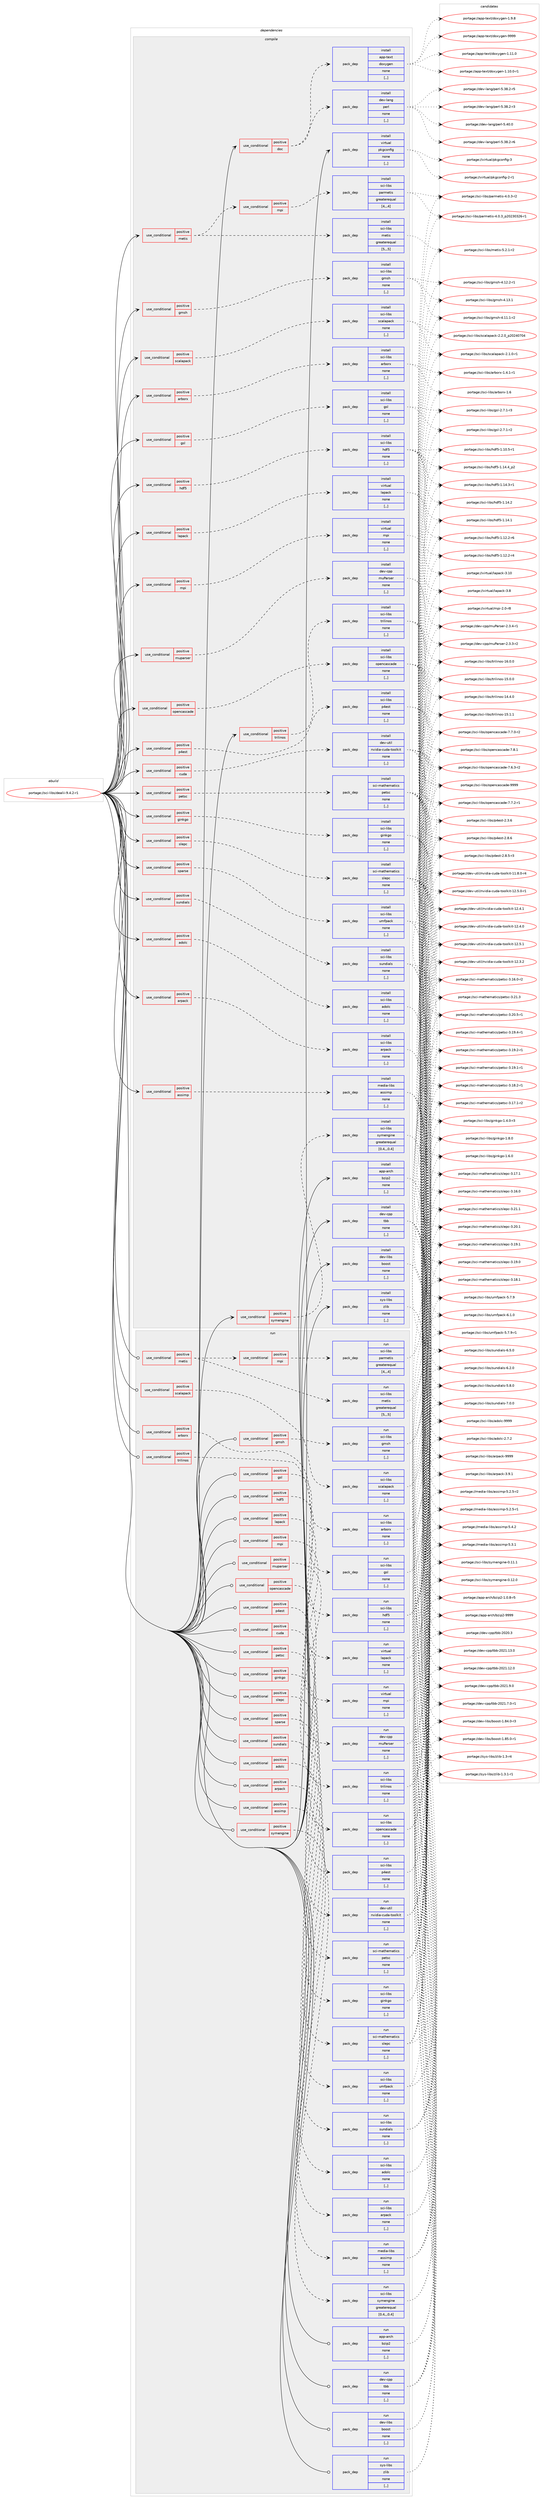 digraph prolog {

# *************
# Graph options
# *************

newrank=true;
concentrate=true;
compound=true;
graph [rankdir=LR,fontname=Helvetica,fontsize=10,ranksep=1.5];#, ranksep=2.5, nodesep=0.2];
edge  [arrowhead=vee];
node  [fontname=Helvetica,fontsize=10];

# **********
# The ebuild
# **********

subgraph cluster_leftcol {
color=gray;
label=<<i>ebuild</i>>;
id [label="portage://sci-libs/dealii-9.4.2-r1", color=red, width=4, href="../sci-libs/dealii-9.4.2-r1.svg"];
}

# ****************
# The dependencies
# ****************

subgraph cluster_midcol {
color=gray;
label=<<i>dependencies</i>>;
subgraph cluster_compile {
fillcolor="#eeeeee";
style=filled;
label=<<i>compile</i>>;
subgraph cond106042 {
dependency401555 [label=<<TABLE BORDER="0" CELLBORDER="1" CELLSPACING="0" CELLPADDING="4"><TR><TD ROWSPAN="3" CELLPADDING="10">use_conditional</TD></TR><TR><TD>positive</TD></TR><TR><TD>adolc</TD></TR></TABLE>>, shape=none, color=red];
subgraph pack292663 {
dependency401556 [label=<<TABLE BORDER="0" CELLBORDER="1" CELLSPACING="0" CELLPADDING="4" WIDTH="220"><TR><TD ROWSPAN="6" CELLPADDING="30">pack_dep</TD></TR><TR><TD WIDTH="110">install</TD></TR><TR><TD>sci-libs</TD></TR><TR><TD>adolc</TD></TR><TR><TD>none</TD></TR><TR><TD>[,,]</TD></TR></TABLE>>, shape=none, color=blue];
}
dependency401555:e -> dependency401556:w [weight=20,style="dashed",arrowhead="vee"];
}
id:e -> dependency401555:w [weight=20,style="solid",arrowhead="vee"];
subgraph cond106043 {
dependency401557 [label=<<TABLE BORDER="0" CELLBORDER="1" CELLSPACING="0" CELLPADDING="4"><TR><TD ROWSPAN="3" CELLPADDING="10">use_conditional</TD></TR><TR><TD>positive</TD></TR><TR><TD>arborx</TD></TR></TABLE>>, shape=none, color=red];
subgraph pack292664 {
dependency401558 [label=<<TABLE BORDER="0" CELLBORDER="1" CELLSPACING="0" CELLPADDING="4" WIDTH="220"><TR><TD ROWSPAN="6" CELLPADDING="30">pack_dep</TD></TR><TR><TD WIDTH="110">install</TD></TR><TR><TD>sci-libs</TD></TR><TR><TD>arborx</TD></TR><TR><TD>none</TD></TR><TR><TD>[,,]</TD></TR></TABLE>>, shape=none, color=blue];
}
dependency401557:e -> dependency401558:w [weight=20,style="dashed",arrowhead="vee"];
}
id:e -> dependency401557:w [weight=20,style="solid",arrowhead="vee"];
subgraph cond106044 {
dependency401559 [label=<<TABLE BORDER="0" CELLBORDER="1" CELLSPACING="0" CELLPADDING="4"><TR><TD ROWSPAN="3" CELLPADDING="10">use_conditional</TD></TR><TR><TD>positive</TD></TR><TR><TD>arpack</TD></TR></TABLE>>, shape=none, color=red];
subgraph pack292665 {
dependency401560 [label=<<TABLE BORDER="0" CELLBORDER="1" CELLSPACING="0" CELLPADDING="4" WIDTH="220"><TR><TD ROWSPAN="6" CELLPADDING="30">pack_dep</TD></TR><TR><TD WIDTH="110">install</TD></TR><TR><TD>sci-libs</TD></TR><TR><TD>arpack</TD></TR><TR><TD>none</TD></TR><TR><TD>[,,]</TD></TR></TABLE>>, shape=none, color=blue];
}
dependency401559:e -> dependency401560:w [weight=20,style="dashed",arrowhead="vee"];
}
id:e -> dependency401559:w [weight=20,style="solid",arrowhead="vee"];
subgraph cond106045 {
dependency401561 [label=<<TABLE BORDER="0" CELLBORDER="1" CELLSPACING="0" CELLPADDING="4"><TR><TD ROWSPAN="3" CELLPADDING="10">use_conditional</TD></TR><TR><TD>positive</TD></TR><TR><TD>assimp</TD></TR></TABLE>>, shape=none, color=red];
subgraph pack292666 {
dependency401562 [label=<<TABLE BORDER="0" CELLBORDER="1" CELLSPACING="0" CELLPADDING="4" WIDTH="220"><TR><TD ROWSPAN="6" CELLPADDING="30">pack_dep</TD></TR><TR><TD WIDTH="110">install</TD></TR><TR><TD>media-libs</TD></TR><TR><TD>assimp</TD></TR><TR><TD>none</TD></TR><TR><TD>[,,]</TD></TR></TABLE>>, shape=none, color=blue];
}
dependency401561:e -> dependency401562:w [weight=20,style="dashed",arrowhead="vee"];
}
id:e -> dependency401561:w [weight=20,style="solid",arrowhead="vee"];
subgraph cond106046 {
dependency401563 [label=<<TABLE BORDER="0" CELLBORDER="1" CELLSPACING="0" CELLPADDING="4"><TR><TD ROWSPAN="3" CELLPADDING="10">use_conditional</TD></TR><TR><TD>positive</TD></TR><TR><TD>cuda</TD></TR></TABLE>>, shape=none, color=red];
subgraph pack292667 {
dependency401564 [label=<<TABLE BORDER="0" CELLBORDER="1" CELLSPACING="0" CELLPADDING="4" WIDTH="220"><TR><TD ROWSPAN="6" CELLPADDING="30">pack_dep</TD></TR><TR><TD WIDTH="110">install</TD></TR><TR><TD>dev-util</TD></TR><TR><TD>nvidia-cuda-toolkit</TD></TR><TR><TD>none</TD></TR><TR><TD>[,,]</TD></TR></TABLE>>, shape=none, color=blue];
}
dependency401563:e -> dependency401564:w [weight=20,style="dashed",arrowhead="vee"];
}
id:e -> dependency401563:w [weight=20,style="solid",arrowhead="vee"];
subgraph cond106047 {
dependency401565 [label=<<TABLE BORDER="0" CELLBORDER="1" CELLSPACING="0" CELLPADDING="4"><TR><TD ROWSPAN="3" CELLPADDING="10">use_conditional</TD></TR><TR><TD>positive</TD></TR><TR><TD>doc</TD></TR></TABLE>>, shape=none, color=red];
subgraph pack292668 {
dependency401566 [label=<<TABLE BORDER="0" CELLBORDER="1" CELLSPACING="0" CELLPADDING="4" WIDTH="220"><TR><TD ROWSPAN="6" CELLPADDING="30">pack_dep</TD></TR><TR><TD WIDTH="110">install</TD></TR><TR><TD>app-text</TD></TR><TR><TD>doxygen</TD></TR><TR><TD>none</TD></TR><TR><TD>[,,]</TD></TR></TABLE>>, shape=none, color=blue];
}
dependency401565:e -> dependency401566:w [weight=20,style="dashed",arrowhead="vee"];
subgraph pack292669 {
dependency401567 [label=<<TABLE BORDER="0" CELLBORDER="1" CELLSPACING="0" CELLPADDING="4" WIDTH="220"><TR><TD ROWSPAN="6" CELLPADDING="30">pack_dep</TD></TR><TR><TD WIDTH="110">install</TD></TR><TR><TD>dev-lang</TD></TR><TR><TD>perl</TD></TR><TR><TD>none</TD></TR><TR><TD>[,,]</TD></TR></TABLE>>, shape=none, color=blue];
}
dependency401565:e -> dependency401567:w [weight=20,style="dashed",arrowhead="vee"];
}
id:e -> dependency401565:w [weight=20,style="solid",arrowhead="vee"];
subgraph cond106048 {
dependency401568 [label=<<TABLE BORDER="0" CELLBORDER="1" CELLSPACING="0" CELLPADDING="4"><TR><TD ROWSPAN="3" CELLPADDING="10">use_conditional</TD></TR><TR><TD>positive</TD></TR><TR><TD>ginkgo</TD></TR></TABLE>>, shape=none, color=red];
subgraph pack292670 {
dependency401569 [label=<<TABLE BORDER="0" CELLBORDER="1" CELLSPACING="0" CELLPADDING="4" WIDTH="220"><TR><TD ROWSPAN="6" CELLPADDING="30">pack_dep</TD></TR><TR><TD WIDTH="110">install</TD></TR><TR><TD>sci-libs</TD></TR><TR><TD>ginkgo</TD></TR><TR><TD>none</TD></TR><TR><TD>[,,]</TD></TR></TABLE>>, shape=none, color=blue];
}
dependency401568:e -> dependency401569:w [weight=20,style="dashed",arrowhead="vee"];
}
id:e -> dependency401568:w [weight=20,style="solid",arrowhead="vee"];
subgraph cond106049 {
dependency401570 [label=<<TABLE BORDER="0" CELLBORDER="1" CELLSPACING="0" CELLPADDING="4"><TR><TD ROWSPAN="3" CELLPADDING="10">use_conditional</TD></TR><TR><TD>positive</TD></TR><TR><TD>gmsh</TD></TR></TABLE>>, shape=none, color=red];
subgraph pack292671 {
dependency401571 [label=<<TABLE BORDER="0" CELLBORDER="1" CELLSPACING="0" CELLPADDING="4" WIDTH="220"><TR><TD ROWSPAN="6" CELLPADDING="30">pack_dep</TD></TR><TR><TD WIDTH="110">install</TD></TR><TR><TD>sci-libs</TD></TR><TR><TD>gmsh</TD></TR><TR><TD>none</TD></TR><TR><TD>[,,]</TD></TR></TABLE>>, shape=none, color=blue];
}
dependency401570:e -> dependency401571:w [weight=20,style="dashed",arrowhead="vee"];
}
id:e -> dependency401570:w [weight=20,style="solid",arrowhead="vee"];
subgraph cond106050 {
dependency401572 [label=<<TABLE BORDER="0" CELLBORDER="1" CELLSPACING="0" CELLPADDING="4"><TR><TD ROWSPAN="3" CELLPADDING="10">use_conditional</TD></TR><TR><TD>positive</TD></TR><TR><TD>gsl</TD></TR></TABLE>>, shape=none, color=red];
subgraph pack292672 {
dependency401573 [label=<<TABLE BORDER="0" CELLBORDER="1" CELLSPACING="0" CELLPADDING="4" WIDTH="220"><TR><TD ROWSPAN="6" CELLPADDING="30">pack_dep</TD></TR><TR><TD WIDTH="110">install</TD></TR><TR><TD>sci-libs</TD></TR><TR><TD>gsl</TD></TR><TR><TD>none</TD></TR><TR><TD>[,,]</TD></TR></TABLE>>, shape=none, color=blue];
}
dependency401572:e -> dependency401573:w [weight=20,style="dashed",arrowhead="vee"];
}
id:e -> dependency401572:w [weight=20,style="solid",arrowhead="vee"];
subgraph cond106051 {
dependency401574 [label=<<TABLE BORDER="0" CELLBORDER="1" CELLSPACING="0" CELLPADDING="4"><TR><TD ROWSPAN="3" CELLPADDING="10">use_conditional</TD></TR><TR><TD>positive</TD></TR><TR><TD>hdf5</TD></TR></TABLE>>, shape=none, color=red];
subgraph pack292673 {
dependency401575 [label=<<TABLE BORDER="0" CELLBORDER="1" CELLSPACING="0" CELLPADDING="4" WIDTH="220"><TR><TD ROWSPAN="6" CELLPADDING="30">pack_dep</TD></TR><TR><TD WIDTH="110">install</TD></TR><TR><TD>sci-libs</TD></TR><TR><TD>hdf5</TD></TR><TR><TD>none</TD></TR><TR><TD>[,,]</TD></TR></TABLE>>, shape=none, color=blue];
}
dependency401574:e -> dependency401575:w [weight=20,style="dashed",arrowhead="vee"];
}
id:e -> dependency401574:w [weight=20,style="solid",arrowhead="vee"];
subgraph cond106052 {
dependency401576 [label=<<TABLE BORDER="0" CELLBORDER="1" CELLSPACING="0" CELLPADDING="4"><TR><TD ROWSPAN="3" CELLPADDING="10">use_conditional</TD></TR><TR><TD>positive</TD></TR><TR><TD>lapack</TD></TR></TABLE>>, shape=none, color=red];
subgraph pack292674 {
dependency401577 [label=<<TABLE BORDER="0" CELLBORDER="1" CELLSPACING="0" CELLPADDING="4" WIDTH="220"><TR><TD ROWSPAN="6" CELLPADDING="30">pack_dep</TD></TR><TR><TD WIDTH="110">install</TD></TR><TR><TD>virtual</TD></TR><TR><TD>lapack</TD></TR><TR><TD>none</TD></TR><TR><TD>[,,]</TD></TR></TABLE>>, shape=none, color=blue];
}
dependency401576:e -> dependency401577:w [weight=20,style="dashed",arrowhead="vee"];
}
id:e -> dependency401576:w [weight=20,style="solid",arrowhead="vee"];
subgraph cond106053 {
dependency401578 [label=<<TABLE BORDER="0" CELLBORDER="1" CELLSPACING="0" CELLPADDING="4"><TR><TD ROWSPAN="3" CELLPADDING="10">use_conditional</TD></TR><TR><TD>positive</TD></TR><TR><TD>metis</TD></TR></TABLE>>, shape=none, color=red];
subgraph pack292675 {
dependency401579 [label=<<TABLE BORDER="0" CELLBORDER="1" CELLSPACING="0" CELLPADDING="4" WIDTH="220"><TR><TD ROWSPAN="6" CELLPADDING="30">pack_dep</TD></TR><TR><TD WIDTH="110">install</TD></TR><TR><TD>sci-libs</TD></TR><TR><TD>metis</TD></TR><TR><TD>greaterequal</TD></TR><TR><TD>[5,,,5]</TD></TR></TABLE>>, shape=none, color=blue];
}
dependency401578:e -> dependency401579:w [weight=20,style="dashed",arrowhead="vee"];
subgraph cond106054 {
dependency401580 [label=<<TABLE BORDER="0" CELLBORDER="1" CELLSPACING="0" CELLPADDING="4"><TR><TD ROWSPAN="3" CELLPADDING="10">use_conditional</TD></TR><TR><TD>positive</TD></TR><TR><TD>mpi</TD></TR></TABLE>>, shape=none, color=red];
subgraph pack292676 {
dependency401581 [label=<<TABLE BORDER="0" CELLBORDER="1" CELLSPACING="0" CELLPADDING="4" WIDTH="220"><TR><TD ROWSPAN="6" CELLPADDING="30">pack_dep</TD></TR><TR><TD WIDTH="110">install</TD></TR><TR><TD>sci-libs</TD></TR><TR><TD>parmetis</TD></TR><TR><TD>greaterequal</TD></TR><TR><TD>[4,,,4]</TD></TR></TABLE>>, shape=none, color=blue];
}
dependency401580:e -> dependency401581:w [weight=20,style="dashed",arrowhead="vee"];
}
dependency401578:e -> dependency401580:w [weight=20,style="dashed",arrowhead="vee"];
}
id:e -> dependency401578:w [weight=20,style="solid",arrowhead="vee"];
subgraph cond106055 {
dependency401582 [label=<<TABLE BORDER="0" CELLBORDER="1" CELLSPACING="0" CELLPADDING="4"><TR><TD ROWSPAN="3" CELLPADDING="10">use_conditional</TD></TR><TR><TD>positive</TD></TR><TR><TD>mpi</TD></TR></TABLE>>, shape=none, color=red];
subgraph pack292677 {
dependency401583 [label=<<TABLE BORDER="0" CELLBORDER="1" CELLSPACING="0" CELLPADDING="4" WIDTH="220"><TR><TD ROWSPAN="6" CELLPADDING="30">pack_dep</TD></TR><TR><TD WIDTH="110">install</TD></TR><TR><TD>virtual</TD></TR><TR><TD>mpi</TD></TR><TR><TD>none</TD></TR><TR><TD>[,,]</TD></TR></TABLE>>, shape=none, color=blue];
}
dependency401582:e -> dependency401583:w [weight=20,style="dashed",arrowhead="vee"];
}
id:e -> dependency401582:w [weight=20,style="solid",arrowhead="vee"];
subgraph cond106056 {
dependency401584 [label=<<TABLE BORDER="0" CELLBORDER="1" CELLSPACING="0" CELLPADDING="4"><TR><TD ROWSPAN="3" CELLPADDING="10">use_conditional</TD></TR><TR><TD>positive</TD></TR><TR><TD>muparser</TD></TR></TABLE>>, shape=none, color=red];
subgraph pack292678 {
dependency401585 [label=<<TABLE BORDER="0" CELLBORDER="1" CELLSPACING="0" CELLPADDING="4" WIDTH="220"><TR><TD ROWSPAN="6" CELLPADDING="30">pack_dep</TD></TR><TR><TD WIDTH="110">install</TD></TR><TR><TD>dev-cpp</TD></TR><TR><TD>muParser</TD></TR><TR><TD>none</TD></TR><TR><TD>[,,]</TD></TR></TABLE>>, shape=none, color=blue];
}
dependency401584:e -> dependency401585:w [weight=20,style="dashed",arrowhead="vee"];
}
id:e -> dependency401584:w [weight=20,style="solid",arrowhead="vee"];
subgraph cond106057 {
dependency401586 [label=<<TABLE BORDER="0" CELLBORDER="1" CELLSPACING="0" CELLPADDING="4"><TR><TD ROWSPAN="3" CELLPADDING="10">use_conditional</TD></TR><TR><TD>positive</TD></TR><TR><TD>opencascade</TD></TR></TABLE>>, shape=none, color=red];
subgraph pack292679 {
dependency401587 [label=<<TABLE BORDER="0" CELLBORDER="1" CELLSPACING="0" CELLPADDING="4" WIDTH="220"><TR><TD ROWSPAN="6" CELLPADDING="30">pack_dep</TD></TR><TR><TD WIDTH="110">install</TD></TR><TR><TD>sci-libs</TD></TR><TR><TD>opencascade</TD></TR><TR><TD>none</TD></TR><TR><TD>[,,]</TD></TR></TABLE>>, shape=none, color=blue];
}
dependency401586:e -> dependency401587:w [weight=20,style="dashed",arrowhead="vee"];
}
id:e -> dependency401586:w [weight=20,style="solid",arrowhead="vee"];
subgraph cond106058 {
dependency401588 [label=<<TABLE BORDER="0" CELLBORDER="1" CELLSPACING="0" CELLPADDING="4"><TR><TD ROWSPAN="3" CELLPADDING="10">use_conditional</TD></TR><TR><TD>positive</TD></TR><TR><TD>p4est</TD></TR></TABLE>>, shape=none, color=red];
subgraph pack292680 {
dependency401589 [label=<<TABLE BORDER="0" CELLBORDER="1" CELLSPACING="0" CELLPADDING="4" WIDTH="220"><TR><TD ROWSPAN="6" CELLPADDING="30">pack_dep</TD></TR><TR><TD WIDTH="110">install</TD></TR><TR><TD>sci-libs</TD></TR><TR><TD>p4est</TD></TR><TR><TD>none</TD></TR><TR><TD>[,,]</TD></TR></TABLE>>, shape=none, color=blue];
}
dependency401588:e -> dependency401589:w [weight=20,style="dashed",arrowhead="vee"];
}
id:e -> dependency401588:w [weight=20,style="solid",arrowhead="vee"];
subgraph cond106059 {
dependency401590 [label=<<TABLE BORDER="0" CELLBORDER="1" CELLSPACING="0" CELLPADDING="4"><TR><TD ROWSPAN="3" CELLPADDING="10">use_conditional</TD></TR><TR><TD>positive</TD></TR><TR><TD>petsc</TD></TR></TABLE>>, shape=none, color=red];
subgraph pack292681 {
dependency401591 [label=<<TABLE BORDER="0" CELLBORDER="1" CELLSPACING="0" CELLPADDING="4" WIDTH="220"><TR><TD ROWSPAN="6" CELLPADDING="30">pack_dep</TD></TR><TR><TD WIDTH="110">install</TD></TR><TR><TD>sci-mathematics</TD></TR><TR><TD>petsc</TD></TR><TR><TD>none</TD></TR><TR><TD>[,,]</TD></TR></TABLE>>, shape=none, color=blue];
}
dependency401590:e -> dependency401591:w [weight=20,style="dashed",arrowhead="vee"];
}
id:e -> dependency401590:w [weight=20,style="solid",arrowhead="vee"];
subgraph cond106060 {
dependency401592 [label=<<TABLE BORDER="0" CELLBORDER="1" CELLSPACING="0" CELLPADDING="4"><TR><TD ROWSPAN="3" CELLPADDING="10">use_conditional</TD></TR><TR><TD>positive</TD></TR><TR><TD>scalapack</TD></TR></TABLE>>, shape=none, color=red];
subgraph pack292682 {
dependency401593 [label=<<TABLE BORDER="0" CELLBORDER="1" CELLSPACING="0" CELLPADDING="4" WIDTH="220"><TR><TD ROWSPAN="6" CELLPADDING="30">pack_dep</TD></TR><TR><TD WIDTH="110">install</TD></TR><TR><TD>sci-libs</TD></TR><TR><TD>scalapack</TD></TR><TR><TD>none</TD></TR><TR><TD>[,,]</TD></TR></TABLE>>, shape=none, color=blue];
}
dependency401592:e -> dependency401593:w [weight=20,style="dashed",arrowhead="vee"];
}
id:e -> dependency401592:w [weight=20,style="solid",arrowhead="vee"];
subgraph cond106061 {
dependency401594 [label=<<TABLE BORDER="0" CELLBORDER="1" CELLSPACING="0" CELLPADDING="4"><TR><TD ROWSPAN="3" CELLPADDING="10">use_conditional</TD></TR><TR><TD>positive</TD></TR><TR><TD>slepc</TD></TR></TABLE>>, shape=none, color=red];
subgraph pack292683 {
dependency401595 [label=<<TABLE BORDER="0" CELLBORDER="1" CELLSPACING="0" CELLPADDING="4" WIDTH="220"><TR><TD ROWSPAN="6" CELLPADDING="30">pack_dep</TD></TR><TR><TD WIDTH="110">install</TD></TR><TR><TD>sci-mathematics</TD></TR><TR><TD>slepc</TD></TR><TR><TD>none</TD></TR><TR><TD>[,,]</TD></TR></TABLE>>, shape=none, color=blue];
}
dependency401594:e -> dependency401595:w [weight=20,style="dashed",arrowhead="vee"];
}
id:e -> dependency401594:w [weight=20,style="solid",arrowhead="vee"];
subgraph cond106062 {
dependency401596 [label=<<TABLE BORDER="0" CELLBORDER="1" CELLSPACING="0" CELLPADDING="4"><TR><TD ROWSPAN="3" CELLPADDING="10">use_conditional</TD></TR><TR><TD>positive</TD></TR><TR><TD>sparse</TD></TR></TABLE>>, shape=none, color=red];
subgraph pack292684 {
dependency401597 [label=<<TABLE BORDER="0" CELLBORDER="1" CELLSPACING="0" CELLPADDING="4" WIDTH="220"><TR><TD ROWSPAN="6" CELLPADDING="30">pack_dep</TD></TR><TR><TD WIDTH="110">install</TD></TR><TR><TD>sci-libs</TD></TR><TR><TD>umfpack</TD></TR><TR><TD>none</TD></TR><TR><TD>[,,]</TD></TR></TABLE>>, shape=none, color=blue];
}
dependency401596:e -> dependency401597:w [weight=20,style="dashed",arrowhead="vee"];
}
id:e -> dependency401596:w [weight=20,style="solid",arrowhead="vee"];
subgraph cond106063 {
dependency401598 [label=<<TABLE BORDER="0" CELLBORDER="1" CELLSPACING="0" CELLPADDING="4"><TR><TD ROWSPAN="3" CELLPADDING="10">use_conditional</TD></TR><TR><TD>positive</TD></TR><TR><TD>sundials</TD></TR></TABLE>>, shape=none, color=red];
subgraph pack292685 {
dependency401599 [label=<<TABLE BORDER="0" CELLBORDER="1" CELLSPACING="0" CELLPADDING="4" WIDTH="220"><TR><TD ROWSPAN="6" CELLPADDING="30">pack_dep</TD></TR><TR><TD WIDTH="110">install</TD></TR><TR><TD>sci-libs</TD></TR><TR><TD>sundials</TD></TR><TR><TD>none</TD></TR><TR><TD>[,,]</TD></TR></TABLE>>, shape=none, color=blue];
}
dependency401598:e -> dependency401599:w [weight=20,style="dashed",arrowhead="vee"];
}
id:e -> dependency401598:w [weight=20,style="solid",arrowhead="vee"];
subgraph cond106064 {
dependency401600 [label=<<TABLE BORDER="0" CELLBORDER="1" CELLSPACING="0" CELLPADDING="4"><TR><TD ROWSPAN="3" CELLPADDING="10">use_conditional</TD></TR><TR><TD>positive</TD></TR><TR><TD>symengine</TD></TR></TABLE>>, shape=none, color=red];
subgraph pack292686 {
dependency401601 [label=<<TABLE BORDER="0" CELLBORDER="1" CELLSPACING="0" CELLPADDING="4" WIDTH="220"><TR><TD ROWSPAN="6" CELLPADDING="30">pack_dep</TD></TR><TR><TD WIDTH="110">install</TD></TR><TR><TD>sci-libs</TD></TR><TR><TD>symengine</TD></TR><TR><TD>greaterequal</TD></TR><TR><TD>[0.4,,,0.4]</TD></TR></TABLE>>, shape=none, color=blue];
}
dependency401600:e -> dependency401601:w [weight=20,style="dashed",arrowhead="vee"];
}
id:e -> dependency401600:w [weight=20,style="solid",arrowhead="vee"];
subgraph cond106065 {
dependency401602 [label=<<TABLE BORDER="0" CELLBORDER="1" CELLSPACING="0" CELLPADDING="4"><TR><TD ROWSPAN="3" CELLPADDING="10">use_conditional</TD></TR><TR><TD>positive</TD></TR><TR><TD>trilinos</TD></TR></TABLE>>, shape=none, color=red];
subgraph pack292687 {
dependency401603 [label=<<TABLE BORDER="0" CELLBORDER="1" CELLSPACING="0" CELLPADDING="4" WIDTH="220"><TR><TD ROWSPAN="6" CELLPADDING="30">pack_dep</TD></TR><TR><TD WIDTH="110">install</TD></TR><TR><TD>sci-libs</TD></TR><TR><TD>trilinos</TD></TR><TR><TD>none</TD></TR><TR><TD>[,,]</TD></TR></TABLE>>, shape=none, color=blue];
}
dependency401602:e -> dependency401603:w [weight=20,style="dashed",arrowhead="vee"];
}
id:e -> dependency401602:w [weight=20,style="solid",arrowhead="vee"];
subgraph pack292688 {
dependency401604 [label=<<TABLE BORDER="0" CELLBORDER="1" CELLSPACING="0" CELLPADDING="4" WIDTH="220"><TR><TD ROWSPAN="6" CELLPADDING="30">pack_dep</TD></TR><TR><TD WIDTH="110">install</TD></TR><TR><TD>app-arch</TD></TR><TR><TD>bzip2</TD></TR><TR><TD>none</TD></TR><TR><TD>[,,]</TD></TR></TABLE>>, shape=none, color=blue];
}
id:e -> dependency401604:w [weight=20,style="solid",arrowhead="vee"];
subgraph pack292689 {
dependency401605 [label=<<TABLE BORDER="0" CELLBORDER="1" CELLSPACING="0" CELLPADDING="4" WIDTH="220"><TR><TD ROWSPAN="6" CELLPADDING="30">pack_dep</TD></TR><TR><TD WIDTH="110">install</TD></TR><TR><TD>dev-cpp</TD></TR><TR><TD>tbb</TD></TR><TR><TD>none</TD></TR><TR><TD>[,,]</TD></TR></TABLE>>, shape=none, color=blue];
}
id:e -> dependency401605:w [weight=20,style="solid",arrowhead="vee"];
subgraph pack292690 {
dependency401606 [label=<<TABLE BORDER="0" CELLBORDER="1" CELLSPACING="0" CELLPADDING="4" WIDTH="220"><TR><TD ROWSPAN="6" CELLPADDING="30">pack_dep</TD></TR><TR><TD WIDTH="110">install</TD></TR><TR><TD>dev-libs</TD></TR><TR><TD>boost</TD></TR><TR><TD>none</TD></TR><TR><TD>[,,]</TD></TR></TABLE>>, shape=none, color=blue];
}
id:e -> dependency401606:w [weight=20,style="solid",arrowhead="vee"];
subgraph pack292691 {
dependency401607 [label=<<TABLE BORDER="0" CELLBORDER="1" CELLSPACING="0" CELLPADDING="4" WIDTH="220"><TR><TD ROWSPAN="6" CELLPADDING="30">pack_dep</TD></TR><TR><TD WIDTH="110">install</TD></TR><TR><TD>sys-libs</TD></TR><TR><TD>zlib</TD></TR><TR><TD>none</TD></TR><TR><TD>[,,]</TD></TR></TABLE>>, shape=none, color=blue];
}
id:e -> dependency401607:w [weight=20,style="solid",arrowhead="vee"];
subgraph pack292692 {
dependency401608 [label=<<TABLE BORDER="0" CELLBORDER="1" CELLSPACING="0" CELLPADDING="4" WIDTH="220"><TR><TD ROWSPAN="6" CELLPADDING="30">pack_dep</TD></TR><TR><TD WIDTH="110">install</TD></TR><TR><TD>virtual</TD></TR><TR><TD>pkgconfig</TD></TR><TR><TD>none</TD></TR><TR><TD>[,,]</TD></TR></TABLE>>, shape=none, color=blue];
}
id:e -> dependency401608:w [weight=20,style="solid",arrowhead="vee"];
}
subgraph cluster_compileandrun {
fillcolor="#eeeeee";
style=filled;
label=<<i>compile and run</i>>;
}
subgraph cluster_run {
fillcolor="#eeeeee";
style=filled;
label=<<i>run</i>>;
subgraph cond106066 {
dependency401609 [label=<<TABLE BORDER="0" CELLBORDER="1" CELLSPACING="0" CELLPADDING="4"><TR><TD ROWSPAN="3" CELLPADDING="10">use_conditional</TD></TR><TR><TD>positive</TD></TR><TR><TD>adolc</TD></TR></TABLE>>, shape=none, color=red];
subgraph pack292693 {
dependency401610 [label=<<TABLE BORDER="0" CELLBORDER="1" CELLSPACING="0" CELLPADDING="4" WIDTH="220"><TR><TD ROWSPAN="6" CELLPADDING="30">pack_dep</TD></TR><TR><TD WIDTH="110">run</TD></TR><TR><TD>sci-libs</TD></TR><TR><TD>adolc</TD></TR><TR><TD>none</TD></TR><TR><TD>[,,]</TD></TR></TABLE>>, shape=none, color=blue];
}
dependency401609:e -> dependency401610:w [weight=20,style="dashed",arrowhead="vee"];
}
id:e -> dependency401609:w [weight=20,style="solid",arrowhead="odot"];
subgraph cond106067 {
dependency401611 [label=<<TABLE BORDER="0" CELLBORDER="1" CELLSPACING="0" CELLPADDING="4"><TR><TD ROWSPAN="3" CELLPADDING="10">use_conditional</TD></TR><TR><TD>positive</TD></TR><TR><TD>arborx</TD></TR></TABLE>>, shape=none, color=red];
subgraph pack292694 {
dependency401612 [label=<<TABLE BORDER="0" CELLBORDER="1" CELLSPACING="0" CELLPADDING="4" WIDTH="220"><TR><TD ROWSPAN="6" CELLPADDING="30">pack_dep</TD></TR><TR><TD WIDTH="110">run</TD></TR><TR><TD>sci-libs</TD></TR><TR><TD>arborx</TD></TR><TR><TD>none</TD></TR><TR><TD>[,,]</TD></TR></TABLE>>, shape=none, color=blue];
}
dependency401611:e -> dependency401612:w [weight=20,style="dashed",arrowhead="vee"];
}
id:e -> dependency401611:w [weight=20,style="solid",arrowhead="odot"];
subgraph cond106068 {
dependency401613 [label=<<TABLE BORDER="0" CELLBORDER="1" CELLSPACING="0" CELLPADDING="4"><TR><TD ROWSPAN="3" CELLPADDING="10">use_conditional</TD></TR><TR><TD>positive</TD></TR><TR><TD>arpack</TD></TR></TABLE>>, shape=none, color=red];
subgraph pack292695 {
dependency401614 [label=<<TABLE BORDER="0" CELLBORDER="1" CELLSPACING="0" CELLPADDING="4" WIDTH="220"><TR><TD ROWSPAN="6" CELLPADDING="30">pack_dep</TD></TR><TR><TD WIDTH="110">run</TD></TR><TR><TD>sci-libs</TD></TR><TR><TD>arpack</TD></TR><TR><TD>none</TD></TR><TR><TD>[,,]</TD></TR></TABLE>>, shape=none, color=blue];
}
dependency401613:e -> dependency401614:w [weight=20,style="dashed",arrowhead="vee"];
}
id:e -> dependency401613:w [weight=20,style="solid",arrowhead="odot"];
subgraph cond106069 {
dependency401615 [label=<<TABLE BORDER="0" CELLBORDER="1" CELLSPACING="0" CELLPADDING="4"><TR><TD ROWSPAN="3" CELLPADDING="10">use_conditional</TD></TR><TR><TD>positive</TD></TR><TR><TD>assimp</TD></TR></TABLE>>, shape=none, color=red];
subgraph pack292696 {
dependency401616 [label=<<TABLE BORDER="0" CELLBORDER="1" CELLSPACING="0" CELLPADDING="4" WIDTH="220"><TR><TD ROWSPAN="6" CELLPADDING="30">pack_dep</TD></TR><TR><TD WIDTH="110">run</TD></TR><TR><TD>media-libs</TD></TR><TR><TD>assimp</TD></TR><TR><TD>none</TD></TR><TR><TD>[,,]</TD></TR></TABLE>>, shape=none, color=blue];
}
dependency401615:e -> dependency401616:w [weight=20,style="dashed",arrowhead="vee"];
}
id:e -> dependency401615:w [weight=20,style="solid",arrowhead="odot"];
subgraph cond106070 {
dependency401617 [label=<<TABLE BORDER="0" CELLBORDER="1" CELLSPACING="0" CELLPADDING="4"><TR><TD ROWSPAN="3" CELLPADDING="10">use_conditional</TD></TR><TR><TD>positive</TD></TR><TR><TD>cuda</TD></TR></TABLE>>, shape=none, color=red];
subgraph pack292697 {
dependency401618 [label=<<TABLE BORDER="0" CELLBORDER="1" CELLSPACING="0" CELLPADDING="4" WIDTH="220"><TR><TD ROWSPAN="6" CELLPADDING="30">pack_dep</TD></TR><TR><TD WIDTH="110">run</TD></TR><TR><TD>dev-util</TD></TR><TR><TD>nvidia-cuda-toolkit</TD></TR><TR><TD>none</TD></TR><TR><TD>[,,]</TD></TR></TABLE>>, shape=none, color=blue];
}
dependency401617:e -> dependency401618:w [weight=20,style="dashed",arrowhead="vee"];
}
id:e -> dependency401617:w [weight=20,style="solid",arrowhead="odot"];
subgraph cond106071 {
dependency401619 [label=<<TABLE BORDER="0" CELLBORDER="1" CELLSPACING="0" CELLPADDING="4"><TR><TD ROWSPAN="3" CELLPADDING="10">use_conditional</TD></TR><TR><TD>positive</TD></TR><TR><TD>ginkgo</TD></TR></TABLE>>, shape=none, color=red];
subgraph pack292698 {
dependency401620 [label=<<TABLE BORDER="0" CELLBORDER="1" CELLSPACING="0" CELLPADDING="4" WIDTH="220"><TR><TD ROWSPAN="6" CELLPADDING="30">pack_dep</TD></TR><TR><TD WIDTH="110">run</TD></TR><TR><TD>sci-libs</TD></TR><TR><TD>ginkgo</TD></TR><TR><TD>none</TD></TR><TR><TD>[,,]</TD></TR></TABLE>>, shape=none, color=blue];
}
dependency401619:e -> dependency401620:w [weight=20,style="dashed",arrowhead="vee"];
}
id:e -> dependency401619:w [weight=20,style="solid",arrowhead="odot"];
subgraph cond106072 {
dependency401621 [label=<<TABLE BORDER="0" CELLBORDER="1" CELLSPACING="0" CELLPADDING="4"><TR><TD ROWSPAN="3" CELLPADDING="10">use_conditional</TD></TR><TR><TD>positive</TD></TR><TR><TD>gmsh</TD></TR></TABLE>>, shape=none, color=red];
subgraph pack292699 {
dependency401622 [label=<<TABLE BORDER="0" CELLBORDER="1" CELLSPACING="0" CELLPADDING="4" WIDTH="220"><TR><TD ROWSPAN="6" CELLPADDING="30">pack_dep</TD></TR><TR><TD WIDTH="110">run</TD></TR><TR><TD>sci-libs</TD></TR><TR><TD>gmsh</TD></TR><TR><TD>none</TD></TR><TR><TD>[,,]</TD></TR></TABLE>>, shape=none, color=blue];
}
dependency401621:e -> dependency401622:w [weight=20,style="dashed",arrowhead="vee"];
}
id:e -> dependency401621:w [weight=20,style="solid",arrowhead="odot"];
subgraph cond106073 {
dependency401623 [label=<<TABLE BORDER="0" CELLBORDER="1" CELLSPACING="0" CELLPADDING="4"><TR><TD ROWSPAN="3" CELLPADDING="10">use_conditional</TD></TR><TR><TD>positive</TD></TR><TR><TD>gsl</TD></TR></TABLE>>, shape=none, color=red];
subgraph pack292700 {
dependency401624 [label=<<TABLE BORDER="0" CELLBORDER="1" CELLSPACING="0" CELLPADDING="4" WIDTH="220"><TR><TD ROWSPAN="6" CELLPADDING="30">pack_dep</TD></TR><TR><TD WIDTH="110">run</TD></TR><TR><TD>sci-libs</TD></TR><TR><TD>gsl</TD></TR><TR><TD>none</TD></TR><TR><TD>[,,]</TD></TR></TABLE>>, shape=none, color=blue];
}
dependency401623:e -> dependency401624:w [weight=20,style="dashed",arrowhead="vee"];
}
id:e -> dependency401623:w [weight=20,style="solid",arrowhead="odot"];
subgraph cond106074 {
dependency401625 [label=<<TABLE BORDER="0" CELLBORDER="1" CELLSPACING="0" CELLPADDING="4"><TR><TD ROWSPAN="3" CELLPADDING="10">use_conditional</TD></TR><TR><TD>positive</TD></TR><TR><TD>hdf5</TD></TR></TABLE>>, shape=none, color=red];
subgraph pack292701 {
dependency401626 [label=<<TABLE BORDER="0" CELLBORDER="1" CELLSPACING="0" CELLPADDING="4" WIDTH="220"><TR><TD ROWSPAN="6" CELLPADDING="30">pack_dep</TD></TR><TR><TD WIDTH="110">run</TD></TR><TR><TD>sci-libs</TD></TR><TR><TD>hdf5</TD></TR><TR><TD>none</TD></TR><TR><TD>[,,]</TD></TR></TABLE>>, shape=none, color=blue];
}
dependency401625:e -> dependency401626:w [weight=20,style="dashed",arrowhead="vee"];
}
id:e -> dependency401625:w [weight=20,style="solid",arrowhead="odot"];
subgraph cond106075 {
dependency401627 [label=<<TABLE BORDER="0" CELLBORDER="1" CELLSPACING="0" CELLPADDING="4"><TR><TD ROWSPAN="3" CELLPADDING="10">use_conditional</TD></TR><TR><TD>positive</TD></TR><TR><TD>lapack</TD></TR></TABLE>>, shape=none, color=red];
subgraph pack292702 {
dependency401628 [label=<<TABLE BORDER="0" CELLBORDER="1" CELLSPACING="0" CELLPADDING="4" WIDTH="220"><TR><TD ROWSPAN="6" CELLPADDING="30">pack_dep</TD></TR><TR><TD WIDTH="110">run</TD></TR><TR><TD>virtual</TD></TR><TR><TD>lapack</TD></TR><TR><TD>none</TD></TR><TR><TD>[,,]</TD></TR></TABLE>>, shape=none, color=blue];
}
dependency401627:e -> dependency401628:w [weight=20,style="dashed",arrowhead="vee"];
}
id:e -> dependency401627:w [weight=20,style="solid",arrowhead="odot"];
subgraph cond106076 {
dependency401629 [label=<<TABLE BORDER="0" CELLBORDER="1" CELLSPACING="0" CELLPADDING="4"><TR><TD ROWSPAN="3" CELLPADDING="10">use_conditional</TD></TR><TR><TD>positive</TD></TR><TR><TD>metis</TD></TR></TABLE>>, shape=none, color=red];
subgraph pack292703 {
dependency401630 [label=<<TABLE BORDER="0" CELLBORDER="1" CELLSPACING="0" CELLPADDING="4" WIDTH="220"><TR><TD ROWSPAN="6" CELLPADDING="30">pack_dep</TD></TR><TR><TD WIDTH="110">run</TD></TR><TR><TD>sci-libs</TD></TR><TR><TD>metis</TD></TR><TR><TD>greaterequal</TD></TR><TR><TD>[5,,,5]</TD></TR></TABLE>>, shape=none, color=blue];
}
dependency401629:e -> dependency401630:w [weight=20,style="dashed",arrowhead="vee"];
subgraph cond106077 {
dependency401631 [label=<<TABLE BORDER="0" CELLBORDER="1" CELLSPACING="0" CELLPADDING="4"><TR><TD ROWSPAN="3" CELLPADDING="10">use_conditional</TD></TR><TR><TD>positive</TD></TR><TR><TD>mpi</TD></TR></TABLE>>, shape=none, color=red];
subgraph pack292704 {
dependency401632 [label=<<TABLE BORDER="0" CELLBORDER="1" CELLSPACING="0" CELLPADDING="4" WIDTH="220"><TR><TD ROWSPAN="6" CELLPADDING="30">pack_dep</TD></TR><TR><TD WIDTH="110">run</TD></TR><TR><TD>sci-libs</TD></TR><TR><TD>parmetis</TD></TR><TR><TD>greaterequal</TD></TR><TR><TD>[4,,,4]</TD></TR></TABLE>>, shape=none, color=blue];
}
dependency401631:e -> dependency401632:w [weight=20,style="dashed",arrowhead="vee"];
}
dependency401629:e -> dependency401631:w [weight=20,style="dashed",arrowhead="vee"];
}
id:e -> dependency401629:w [weight=20,style="solid",arrowhead="odot"];
subgraph cond106078 {
dependency401633 [label=<<TABLE BORDER="0" CELLBORDER="1" CELLSPACING="0" CELLPADDING="4"><TR><TD ROWSPAN="3" CELLPADDING="10">use_conditional</TD></TR><TR><TD>positive</TD></TR><TR><TD>mpi</TD></TR></TABLE>>, shape=none, color=red];
subgraph pack292705 {
dependency401634 [label=<<TABLE BORDER="0" CELLBORDER="1" CELLSPACING="0" CELLPADDING="4" WIDTH="220"><TR><TD ROWSPAN="6" CELLPADDING="30">pack_dep</TD></TR><TR><TD WIDTH="110">run</TD></TR><TR><TD>virtual</TD></TR><TR><TD>mpi</TD></TR><TR><TD>none</TD></TR><TR><TD>[,,]</TD></TR></TABLE>>, shape=none, color=blue];
}
dependency401633:e -> dependency401634:w [weight=20,style="dashed",arrowhead="vee"];
}
id:e -> dependency401633:w [weight=20,style="solid",arrowhead="odot"];
subgraph cond106079 {
dependency401635 [label=<<TABLE BORDER="0" CELLBORDER="1" CELLSPACING="0" CELLPADDING="4"><TR><TD ROWSPAN="3" CELLPADDING="10">use_conditional</TD></TR><TR><TD>positive</TD></TR><TR><TD>muparser</TD></TR></TABLE>>, shape=none, color=red];
subgraph pack292706 {
dependency401636 [label=<<TABLE BORDER="0" CELLBORDER="1" CELLSPACING="0" CELLPADDING="4" WIDTH="220"><TR><TD ROWSPAN="6" CELLPADDING="30">pack_dep</TD></TR><TR><TD WIDTH="110">run</TD></TR><TR><TD>dev-cpp</TD></TR><TR><TD>muParser</TD></TR><TR><TD>none</TD></TR><TR><TD>[,,]</TD></TR></TABLE>>, shape=none, color=blue];
}
dependency401635:e -> dependency401636:w [weight=20,style="dashed",arrowhead="vee"];
}
id:e -> dependency401635:w [weight=20,style="solid",arrowhead="odot"];
subgraph cond106080 {
dependency401637 [label=<<TABLE BORDER="0" CELLBORDER="1" CELLSPACING="0" CELLPADDING="4"><TR><TD ROWSPAN="3" CELLPADDING="10">use_conditional</TD></TR><TR><TD>positive</TD></TR><TR><TD>opencascade</TD></TR></TABLE>>, shape=none, color=red];
subgraph pack292707 {
dependency401638 [label=<<TABLE BORDER="0" CELLBORDER="1" CELLSPACING="0" CELLPADDING="4" WIDTH="220"><TR><TD ROWSPAN="6" CELLPADDING="30">pack_dep</TD></TR><TR><TD WIDTH="110">run</TD></TR><TR><TD>sci-libs</TD></TR><TR><TD>opencascade</TD></TR><TR><TD>none</TD></TR><TR><TD>[,,]</TD></TR></TABLE>>, shape=none, color=blue];
}
dependency401637:e -> dependency401638:w [weight=20,style="dashed",arrowhead="vee"];
}
id:e -> dependency401637:w [weight=20,style="solid",arrowhead="odot"];
subgraph cond106081 {
dependency401639 [label=<<TABLE BORDER="0" CELLBORDER="1" CELLSPACING="0" CELLPADDING="4"><TR><TD ROWSPAN="3" CELLPADDING="10">use_conditional</TD></TR><TR><TD>positive</TD></TR><TR><TD>p4est</TD></TR></TABLE>>, shape=none, color=red];
subgraph pack292708 {
dependency401640 [label=<<TABLE BORDER="0" CELLBORDER="1" CELLSPACING="0" CELLPADDING="4" WIDTH="220"><TR><TD ROWSPAN="6" CELLPADDING="30">pack_dep</TD></TR><TR><TD WIDTH="110">run</TD></TR><TR><TD>sci-libs</TD></TR><TR><TD>p4est</TD></TR><TR><TD>none</TD></TR><TR><TD>[,,]</TD></TR></TABLE>>, shape=none, color=blue];
}
dependency401639:e -> dependency401640:w [weight=20,style="dashed",arrowhead="vee"];
}
id:e -> dependency401639:w [weight=20,style="solid",arrowhead="odot"];
subgraph cond106082 {
dependency401641 [label=<<TABLE BORDER="0" CELLBORDER="1" CELLSPACING="0" CELLPADDING="4"><TR><TD ROWSPAN="3" CELLPADDING="10">use_conditional</TD></TR><TR><TD>positive</TD></TR><TR><TD>petsc</TD></TR></TABLE>>, shape=none, color=red];
subgraph pack292709 {
dependency401642 [label=<<TABLE BORDER="0" CELLBORDER="1" CELLSPACING="0" CELLPADDING="4" WIDTH="220"><TR><TD ROWSPAN="6" CELLPADDING="30">pack_dep</TD></TR><TR><TD WIDTH="110">run</TD></TR><TR><TD>sci-mathematics</TD></TR><TR><TD>petsc</TD></TR><TR><TD>none</TD></TR><TR><TD>[,,]</TD></TR></TABLE>>, shape=none, color=blue];
}
dependency401641:e -> dependency401642:w [weight=20,style="dashed",arrowhead="vee"];
}
id:e -> dependency401641:w [weight=20,style="solid",arrowhead="odot"];
subgraph cond106083 {
dependency401643 [label=<<TABLE BORDER="0" CELLBORDER="1" CELLSPACING="0" CELLPADDING="4"><TR><TD ROWSPAN="3" CELLPADDING="10">use_conditional</TD></TR><TR><TD>positive</TD></TR><TR><TD>scalapack</TD></TR></TABLE>>, shape=none, color=red];
subgraph pack292710 {
dependency401644 [label=<<TABLE BORDER="0" CELLBORDER="1" CELLSPACING="0" CELLPADDING="4" WIDTH="220"><TR><TD ROWSPAN="6" CELLPADDING="30">pack_dep</TD></TR><TR><TD WIDTH="110">run</TD></TR><TR><TD>sci-libs</TD></TR><TR><TD>scalapack</TD></TR><TR><TD>none</TD></TR><TR><TD>[,,]</TD></TR></TABLE>>, shape=none, color=blue];
}
dependency401643:e -> dependency401644:w [weight=20,style="dashed",arrowhead="vee"];
}
id:e -> dependency401643:w [weight=20,style="solid",arrowhead="odot"];
subgraph cond106084 {
dependency401645 [label=<<TABLE BORDER="0" CELLBORDER="1" CELLSPACING="0" CELLPADDING="4"><TR><TD ROWSPAN="3" CELLPADDING="10">use_conditional</TD></TR><TR><TD>positive</TD></TR><TR><TD>slepc</TD></TR></TABLE>>, shape=none, color=red];
subgraph pack292711 {
dependency401646 [label=<<TABLE BORDER="0" CELLBORDER="1" CELLSPACING="0" CELLPADDING="4" WIDTH="220"><TR><TD ROWSPAN="6" CELLPADDING="30">pack_dep</TD></TR><TR><TD WIDTH="110">run</TD></TR><TR><TD>sci-mathematics</TD></TR><TR><TD>slepc</TD></TR><TR><TD>none</TD></TR><TR><TD>[,,]</TD></TR></TABLE>>, shape=none, color=blue];
}
dependency401645:e -> dependency401646:w [weight=20,style="dashed",arrowhead="vee"];
}
id:e -> dependency401645:w [weight=20,style="solid",arrowhead="odot"];
subgraph cond106085 {
dependency401647 [label=<<TABLE BORDER="0" CELLBORDER="1" CELLSPACING="0" CELLPADDING="4"><TR><TD ROWSPAN="3" CELLPADDING="10">use_conditional</TD></TR><TR><TD>positive</TD></TR><TR><TD>sparse</TD></TR></TABLE>>, shape=none, color=red];
subgraph pack292712 {
dependency401648 [label=<<TABLE BORDER="0" CELLBORDER="1" CELLSPACING="0" CELLPADDING="4" WIDTH="220"><TR><TD ROWSPAN="6" CELLPADDING="30">pack_dep</TD></TR><TR><TD WIDTH="110">run</TD></TR><TR><TD>sci-libs</TD></TR><TR><TD>umfpack</TD></TR><TR><TD>none</TD></TR><TR><TD>[,,]</TD></TR></TABLE>>, shape=none, color=blue];
}
dependency401647:e -> dependency401648:w [weight=20,style="dashed",arrowhead="vee"];
}
id:e -> dependency401647:w [weight=20,style="solid",arrowhead="odot"];
subgraph cond106086 {
dependency401649 [label=<<TABLE BORDER="0" CELLBORDER="1" CELLSPACING="0" CELLPADDING="4"><TR><TD ROWSPAN="3" CELLPADDING="10">use_conditional</TD></TR><TR><TD>positive</TD></TR><TR><TD>sundials</TD></TR></TABLE>>, shape=none, color=red];
subgraph pack292713 {
dependency401650 [label=<<TABLE BORDER="0" CELLBORDER="1" CELLSPACING="0" CELLPADDING="4" WIDTH="220"><TR><TD ROWSPAN="6" CELLPADDING="30">pack_dep</TD></TR><TR><TD WIDTH="110">run</TD></TR><TR><TD>sci-libs</TD></TR><TR><TD>sundials</TD></TR><TR><TD>none</TD></TR><TR><TD>[,,]</TD></TR></TABLE>>, shape=none, color=blue];
}
dependency401649:e -> dependency401650:w [weight=20,style="dashed",arrowhead="vee"];
}
id:e -> dependency401649:w [weight=20,style="solid",arrowhead="odot"];
subgraph cond106087 {
dependency401651 [label=<<TABLE BORDER="0" CELLBORDER="1" CELLSPACING="0" CELLPADDING="4"><TR><TD ROWSPAN="3" CELLPADDING="10">use_conditional</TD></TR><TR><TD>positive</TD></TR><TR><TD>symengine</TD></TR></TABLE>>, shape=none, color=red];
subgraph pack292714 {
dependency401652 [label=<<TABLE BORDER="0" CELLBORDER="1" CELLSPACING="0" CELLPADDING="4" WIDTH="220"><TR><TD ROWSPAN="6" CELLPADDING="30">pack_dep</TD></TR><TR><TD WIDTH="110">run</TD></TR><TR><TD>sci-libs</TD></TR><TR><TD>symengine</TD></TR><TR><TD>greaterequal</TD></TR><TR><TD>[0.4,,,0.4]</TD></TR></TABLE>>, shape=none, color=blue];
}
dependency401651:e -> dependency401652:w [weight=20,style="dashed",arrowhead="vee"];
}
id:e -> dependency401651:w [weight=20,style="solid",arrowhead="odot"];
subgraph cond106088 {
dependency401653 [label=<<TABLE BORDER="0" CELLBORDER="1" CELLSPACING="0" CELLPADDING="4"><TR><TD ROWSPAN="3" CELLPADDING="10">use_conditional</TD></TR><TR><TD>positive</TD></TR><TR><TD>trilinos</TD></TR></TABLE>>, shape=none, color=red];
subgraph pack292715 {
dependency401654 [label=<<TABLE BORDER="0" CELLBORDER="1" CELLSPACING="0" CELLPADDING="4" WIDTH="220"><TR><TD ROWSPAN="6" CELLPADDING="30">pack_dep</TD></TR><TR><TD WIDTH="110">run</TD></TR><TR><TD>sci-libs</TD></TR><TR><TD>trilinos</TD></TR><TR><TD>none</TD></TR><TR><TD>[,,]</TD></TR></TABLE>>, shape=none, color=blue];
}
dependency401653:e -> dependency401654:w [weight=20,style="dashed",arrowhead="vee"];
}
id:e -> dependency401653:w [weight=20,style="solid",arrowhead="odot"];
subgraph pack292716 {
dependency401655 [label=<<TABLE BORDER="0" CELLBORDER="1" CELLSPACING="0" CELLPADDING="4" WIDTH="220"><TR><TD ROWSPAN="6" CELLPADDING="30">pack_dep</TD></TR><TR><TD WIDTH="110">run</TD></TR><TR><TD>app-arch</TD></TR><TR><TD>bzip2</TD></TR><TR><TD>none</TD></TR><TR><TD>[,,]</TD></TR></TABLE>>, shape=none, color=blue];
}
id:e -> dependency401655:w [weight=20,style="solid",arrowhead="odot"];
subgraph pack292717 {
dependency401656 [label=<<TABLE BORDER="0" CELLBORDER="1" CELLSPACING="0" CELLPADDING="4" WIDTH="220"><TR><TD ROWSPAN="6" CELLPADDING="30">pack_dep</TD></TR><TR><TD WIDTH="110">run</TD></TR><TR><TD>dev-cpp</TD></TR><TR><TD>tbb</TD></TR><TR><TD>none</TD></TR><TR><TD>[,,]</TD></TR></TABLE>>, shape=none, color=blue];
}
id:e -> dependency401656:w [weight=20,style="solid",arrowhead="odot"];
subgraph pack292718 {
dependency401657 [label=<<TABLE BORDER="0" CELLBORDER="1" CELLSPACING="0" CELLPADDING="4" WIDTH="220"><TR><TD ROWSPAN="6" CELLPADDING="30">pack_dep</TD></TR><TR><TD WIDTH="110">run</TD></TR><TR><TD>dev-libs</TD></TR><TR><TD>boost</TD></TR><TR><TD>none</TD></TR><TR><TD>[,,]</TD></TR></TABLE>>, shape=none, color=blue];
}
id:e -> dependency401657:w [weight=20,style="solid",arrowhead="odot"];
subgraph pack292719 {
dependency401658 [label=<<TABLE BORDER="0" CELLBORDER="1" CELLSPACING="0" CELLPADDING="4" WIDTH="220"><TR><TD ROWSPAN="6" CELLPADDING="30">pack_dep</TD></TR><TR><TD WIDTH="110">run</TD></TR><TR><TD>sys-libs</TD></TR><TR><TD>zlib</TD></TR><TR><TD>none</TD></TR><TR><TD>[,,]</TD></TR></TABLE>>, shape=none, color=blue];
}
id:e -> dependency401658:w [weight=20,style="solid",arrowhead="odot"];
}
}

# **************
# The candidates
# **************

subgraph cluster_choices {
rank=same;
color=gray;
label=<<i>candidates</i>>;

subgraph choice292663 {
color=black;
nodesep=1;
choice1159910545108105981154797100111108994557575757 [label="portage://sci-libs/adolc-9999", color=red, width=4,href="../sci-libs/adolc-9999.svg"];
choice115991054510810598115479710011110899455046554650 [label="portage://sci-libs/adolc-2.7.2", color=red, width=4,href="../sci-libs/adolc-2.7.2.svg"];
dependency401556:e -> choice1159910545108105981154797100111108994557575757:w [style=dotted,weight="100"];
dependency401556:e -> choice115991054510810598115479710011110899455046554650:w [style=dotted,weight="100"];
}
subgraph choice292664 {
color=black;
nodesep=1;
choice11599105451081059811547971149811111412045494654 [label="portage://sci-libs/arborx-1.6", color=red, width=4,href="../sci-libs/arborx-1.6.svg"];
choice1159910545108105981154797114981111141204549465246494511449 [label="portage://sci-libs/arborx-1.4.1-r1", color=red, width=4,href="../sci-libs/arborx-1.4.1-r1.svg"];
dependency401558:e -> choice11599105451081059811547971149811111412045494654:w [style=dotted,weight="100"];
dependency401558:e -> choice1159910545108105981154797114981111141204549465246494511449:w [style=dotted,weight="100"];
}
subgraph choice292665 {
color=black;
nodesep=1;
choice115991054510810598115479711411297991074557575757 [label="portage://sci-libs/arpack-9999", color=red, width=4,href="../sci-libs/arpack-9999.svg"];
choice11599105451081059811547971141129799107455146574649 [label="portage://sci-libs/arpack-3.9.1", color=red, width=4,href="../sci-libs/arpack-3.9.1.svg"];
dependency401560:e -> choice115991054510810598115479711411297991074557575757:w [style=dotted,weight="100"];
dependency401560:e -> choice11599105451081059811547971141129799107455146574649:w [style=dotted,weight="100"];
}
subgraph choice292666 {
color=black;
nodesep=1;
choice1091011001059745108105981154797115115105109112455346524650 [label="portage://media-libs/assimp-5.4.2", color=red, width=4,href="../media-libs/assimp-5.4.2.svg"];
choice1091011001059745108105981154797115115105109112455346514649 [label="portage://media-libs/assimp-5.3.1", color=red, width=4,href="../media-libs/assimp-5.3.1.svg"];
choice10910110010597451081059811547971151151051091124553465046534511450 [label="portage://media-libs/assimp-5.2.5-r2", color=red, width=4,href="../media-libs/assimp-5.2.5-r2.svg"];
choice10910110010597451081059811547971151151051091124553465046534511449 [label="portage://media-libs/assimp-5.2.5-r1", color=red, width=4,href="../media-libs/assimp-5.2.5-r1.svg"];
dependency401562:e -> choice1091011001059745108105981154797115115105109112455346524650:w [style=dotted,weight="100"];
dependency401562:e -> choice1091011001059745108105981154797115115105109112455346514649:w [style=dotted,weight="100"];
dependency401562:e -> choice10910110010597451081059811547971151151051091124553465046534511450:w [style=dotted,weight="100"];
dependency401562:e -> choice10910110010597451081059811547971151151051091124553465046534511449:w [style=dotted,weight="100"];
}
subgraph choice292667 {
color=black;
nodesep=1;
choice1001011184511711610510847110118105100105974599117100974511611111110810710511645495046534649 [label="portage://dev-util/nvidia-cuda-toolkit-12.5.1", color=red, width=4,href="../dev-util/nvidia-cuda-toolkit-12.5.1.svg"];
choice10010111845117116105108471101181051001059745991171009745116111111108107105116454950465346484511449 [label="portage://dev-util/nvidia-cuda-toolkit-12.5.0-r1", color=red, width=4,href="../dev-util/nvidia-cuda-toolkit-12.5.0-r1.svg"];
choice1001011184511711610510847110118105100105974599117100974511611111110810710511645495046524649 [label="portage://dev-util/nvidia-cuda-toolkit-12.4.1", color=red, width=4,href="../dev-util/nvidia-cuda-toolkit-12.4.1.svg"];
choice1001011184511711610510847110118105100105974599117100974511611111110810710511645495046524648 [label="portage://dev-util/nvidia-cuda-toolkit-12.4.0", color=red, width=4,href="../dev-util/nvidia-cuda-toolkit-12.4.0.svg"];
choice1001011184511711610510847110118105100105974599117100974511611111110810710511645495046514650 [label="portage://dev-util/nvidia-cuda-toolkit-12.3.2", color=red, width=4,href="../dev-util/nvidia-cuda-toolkit-12.3.2.svg"];
choice10010111845117116105108471101181051001059745991171009745116111111108107105116454949465646484511452 [label="portage://dev-util/nvidia-cuda-toolkit-11.8.0-r4", color=red, width=4,href="../dev-util/nvidia-cuda-toolkit-11.8.0-r4.svg"];
dependency401564:e -> choice1001011184511711610510847110118105100105974599117100974511611111110810710511645495046534649:w [style=dotted,weight="100"];
dependency401564:e -> choice10010111845117116105108471101181051001059745991171009745116111111108107105116454950465346484511449:w [style=dotted,weight="100"];
dependency401564:e -> choice1001011184511711610510847110118105100105974599117100974511611111110810710511645495046524649:w [style=dotted,weight="100"];
dependency401564:e -> choice1001011184511711610510847110118105100105974599117100974511611111110810710511645495046524648:w [style=dotted,weight="100"];
dependency401564:e -> choice1001011184511711610510847110118105100105974599117100974511611111110810710511645495046514650:w [style=dotted,weight="100"];
dependency401564:e -> choice10010111845117116105108471101181051001059745991171009745116111111108107105116454949465646484511452:w [style=dotted,weight="100"];
}
subgraph choice292668 {
color=black;
nodesep=1;
choice9711211245116101120116471001111201211031011104557575757 [label="portage://app-text/doxygen-9999", color=red, width=4,href="../app-text/doxygen-9999.svg"];
choice97112112451161011201164710011112012110310111045494649494648 [label="portage://app-text/doxygen-1.11.0", color=red, width=4,href="../app-text/doxygen-1.11.0.svg"];
choice971121124511610112011647100111120121103101110454946494846484511449 [label="portage://app-text/doxygen-1.10.0-r1", color=red, width=4,href="../app-text/doxygen-1.10.0-r1.svg"];
choice971121124511610112011647100111120121103101110454946574656 [label="portage://app-text/doxygen-1.9.8", color=red, width=4,href="../app-text/doxygen-1.9.8.svg"];
dependency401566:e -> choice9711211245116101120116471001111201211031011104557575757:w [style=dotted,weight="100"];
dependency401566:e -> choice97112112451161011201164710011112012110310111045494649494648:w [style=dotted,weight="100"];
dependency401566:e -> choice971121124511610112011647100111120121103101110454946494846484511449:w [style=dotted,weight="100"];
dependency401566:e -> choice971121124511610112011647100111120121103101110454946574656:w [style=dotted,weight="100"];
}
subgraph choice292669 {
color=black;
nodesep=1;
choice10010111845108971101034711210111410845534652484648 [label="portage://dev-lang/perl-5.40.0", color=red, width=4,href="../dev-lang/perl-5.40.0.svg"];
choice100101118451089711010347112101114108455346515646504511454 [label="portage://dev-lang/perl-5.38.2-r6", color=red, width=4,href="../dev-lang/perl-5.38.2-r6.svg"];
choice100101118451089711010347112101114108455346515646504511453 [label="portage://dev-lang/perl-5.38.2-r5", color=red, width=4,href="../dev-lang/perl-5.38.2-r5.svg"];
choice100101118451089711010347112101114108455346515646504511451 [label="portage://dev-lang/perl-5.38.2-r3", color=red, width=4,href="../dev-lang/perl-5.38.2-r3.svg"];
dependency401567:e -> choice10010111845108971101034711210111410845534652484648:w [style=dotted,weight="100"];
dependency401567:e -> choice100101118451089711010347112101114108455346515646504511454:w [style=dotted,weight="100"];
dependency401567:e -> choice100101118451089711010347112101114108455346515646504511453:w [style=dotted,weight="100"];
dependency401567:e -> choice100101118451089711010347112101114108455346515646504511451:w [style=dotted,weight="100"];
}
subgraph choice292670 {
color=black;
nodesep=1;
choice11599105451081059811547103105110107103111454946564648 [label="portage://sci-libs/ginkgo-1.8.0", color=red, width=4,href="../sci-libs/ginkgo-1.8.0.svg"];
choice11599105451081059811547103105110107103111454946544648 [label="portage://sci-libs/ginkgo-1.6.0", color=red, width=4,href="../sci-libs/ginkgo-1.6.0.svg"];
choice115991054510810598115471031051101071031114549465246484511451 [label="portage://sci-libs/ginkgo-1.4.0-r3", color=red, width=4,href="../sci-libs/ginkgo-1.4.0-r3.svg"];
dependency401569:e -> choice11599105451081059811547103105110107103111454946564648:w [style=dotted,weight="100"];
dependency401569:e -> choice11599105451081059811547103105110107103111454946544648:w [style=dotted,weight="100"];
dependency401569:e -> choice115991054510810598115471031051101071031114549465246484511451:w [style=dotted,weight="100"];
}
subgraph choice292671 {
color=black;
nodesep=1;
choice1159910545108105981154710310911510445524649514649 [label="portage://sci-libs/gmsh-4.13.1", color=red, width=4,href="../sci-libs/gmsh-4.13.1.svg"];
choice11599105451081059811547103109115104455246495046504511449 [label="portage://sci-libs/gmsh-4.12.2-r1", color=red, width=4,href="../sci-libs/gmsh-4.12.2-r1.svg"];
choice11599105451081059811547103109115104455246494946494511450 [label="portage://sci-libs/gmsh-4.11.1-r2", color=red, width=4,href="../sci-libs/gmsh-4.11.1-r2.svg"];
dependency401571:e -> choice1159910545108105981154710310911510445524649514649:w [style=dotted,weight="100"];
dependency401571:e -> choice11599105451081059811547103109115104455246495046504511449:w [style=dotted,weight="100"];
dependency401571:e -> choice11599105451081059811547103109115104455246494946494511450:w [style=dotted,weight="100"];
}
subgraph choice292672 {
color=black;
nodesep=1;
choice115991054510810598115471031151084550465546494511451 [label="portage://sci-libs/gsl-2.7.1-r3", color=red, width=4,href="../sci-libs/gsl-2.7.1-r3.svg"];
choice115991054510810598115471031151084550465546494511450 [label="portage://sci-libs/gsl-2.7.1-r2", color=red, width=4,href="../sci-libs/gsl-2.7.1-r2.svg"];
dependency401573:e -> choice115991054510810598115471031151084550465546494511451:w [style=dotted,weight="100"];
dependency401573:e -> choice115991054510810598115471031151084550465546494511450:w [style=dotted,weight="100"];
}
subgraph choice292673 {
color=black;
nodesep=1;
choice1159910545108105981154710410010253454946495246529511250 [label="portage://sci-libs/hdf5-1.14.4_p2", color=red, width=4,href="../sci-libs/hdf5-1.14.4_p2.svg"];
choice1159910545108105981154710410010253454946495246514511449 [label="portage://sci-libs/hdf5-1.14.3-r1", color=red, width=4,href="../sci-libs/hdf5-1.14.3-r1.svg"];
choice115991054510810598115471041001025345494649524650 [label="portage://sci-libs/hdf5-1.14.2", color=red, width=4,href="../sci-libs/hdf5-1.14.2.svg"];
choice115991054510810598115471041001025345494649524649 [label="portage://sci-libs/hdf5-1.14.1", color=red, width=4,href="../sci-libs/hdf5-1.14.1.svg"];
choice1159910545108105981154710410010253454946495046504511454 [label="portage://sci-libs/hdf5-1.12.2-r6", color=red, width=4,href="../sci-libs/hdf5-1.12.2-r6.svg"];
choice1159910545108105981154710410010253454946495046504511452 [label="portage://sci-libs/hdf5-1.12.2-r4", color=red, width=4,href="../sci-libs/hdf5-1.12.2-r4.svg"];
choice1159910545108105981154710410010253454946494846534511449 [label="portage://sci-libs/hdf5-1.10.5-r1", color=red, width=4,href="../sci-libs/hdf5-1.10.5-r1.svg"];
dependency401575:e -> choice1159910545108105981154710410010253454946495246529511250:w [style=dotted,weight="100"];
dependency401575:e -> choice1159910545108105981154710410010253454946495246514511449:w [style=dotted,weight="100"];
dependency401575:e -> choice115991054510810598115471041001025345494649524650:w [style=dotted,weight="100"];
dependency401575:e -> choice115991054510810598115471041001025345494649524649:w [style=dotted,weight="100"];
dependency401575:e -> choice1159910545108105981154710410010253454946495046504511454:w [style=dotted,weight="100"];
dependency401575:e -> choice1159910545108105981154710410010253454946495046504511452:w [style=dotted,weight="100"];
dependency401575:e -> choice1159910545108105981154710410010253454946494846534511449:w [style=dotted,weight="100"];
}
subgraph choice292674 {
color=black;
nodesep=1;
choice11810511411611797108471089711297991074551464948 [label="portage://virtual/lapack-3.10", color=red, width=4,href="../virtual/lapack-3.10.svg"];
choice118105114116117971084710897112979910745514656 [label="portage://virtual/lapack-3.8", color=red, width=4,href="../virtual/lapack-3.8.svg"];
dependency401577:e -> choice11810511411611797108471089711297991074551464948:w [style=dotted,weight="100"];
dependency401577:e -> choice118105114116117971084710897112979910745514656:w [style=dotted,weight="100"];
}
subgraph choice292675 {
color=black;
nodesep=1;
choice115991054510810598115471091011161051154553465046494511450 [label="portage://sci-libs/metis-5.2.1-r2", color=red, width=4,href="../sci-libs/metis-5.2.1-r2.svg"];
dependency401579:e -> choice115991054510810598115471091011161051154553465046494511450:w [style=dotted,weight="100"];
}
subgraph choice292676 {
color=black;
nodesep=1;
choice11599105451081059811547112971141091011161051154552464846519511250485051485150544511449 [label="portage://sci-libs/parmetis-4.0.3_p20230326-r1", color=red, width=4,href="../sci-libs/parmetis-4.0.3_p20230326-r1.svg"];
choice11599105451081059811547112971141091011161051154552464846514511450 [label="portage://sci-libs/parmetis-4.0.3-r2", color=red, width=4,href="../sci-libs/parmetis-4.0.3-r2.svg"];
dependency401581:e -> choice11599105451081059811547112971141091011161051154552464846519511250485051485150544511449:w [style=dotted,weight="100"];
dependency401581:e -> choice11599105451081059811547112971141091011161051154552464846514511450:w [style=dotted,weight="100"];
}
subgraph choice292677 {
color=black;
nodesep=1;
choice1181051141161179710847109112105455046484511456 [label="portage://virtual/mpi-2.0-r8", color=red, width=4,href="../virtual/mpi-2.0-r8.svg"];
dependency401583:e -> choice1181051141161179710847109112105455046484511456:w [style=dotted,weight="100"];
}
subgraph choice292678 {
color=black;
nodesep=1;
choice10010111845991121124710911780971141151011144550465146524511449 [label="portage://dev-cpp/muParser-2.3.4-r1", color=red, width=4,href="../dev-cpp/muParser-2.3.4-r1.svg"];
choice10010111845991121124710911780971141151011144550465146514511450 [label="portage://dev-cpp/muParser-2.3.3-r2", color=red, width=4,href="../dev-cpp/muParser-2.3.3-r2.svg"];
dependency401585:e -> choice10010111845991121124710911780971141151011144550465146524511449:w [style=dotted,weight="100"];
dependency401585:e -> choice10010111845991121124710911780971141151011144550465146514511450:w [style=dotted,weight="100"];
}
subgraph choice292679 {
color=black;
nodesep=1;
choice11599105451081059811547111112101110999711599971001014557575757 [label="portage://sci-libs/opencascade-9999", color=red, width=4,href="../sci-libs/opencascade-9999.svg"];
choice1159910545108105981154711111210111099971159997100101455546564649 [label="portage://sci-libs/opencascade-7.8.1", color=red, width=4,href="../sci-libs/opencascade-7.8.1.svg"];
choice11599105451081059811547111112101110999711599971001014555465546504511449 [label="portage://sci-libs/opencascade-7.7.2-r1", color=red, width=4,href="../sci-libs/opencascade-7.7.2-r1.svg"];
choice11599105451081059811547111112101110999711599971001014555465546484511450 [label="portage://sci-libs/opencascade-7.7.0-r2", color=red, width=4,href="../sci-libs/opencascade-7.7.0-r2.svg"];
choice11599105451081059811547111112101110999711599971001014555465446514511450 [label="portage://sci-libs/opencascade-7.6.3-r2", color=red, width=4,href="../sci-libs/opencascade-7.6.3-r2.svg"];
dependency401587:e -> choice11599105451081059811547111112101110999711599971001014557575757:w [style=dotted,weight="100"];
dependency401587:e -> choice1159910545108105981154711111210111099971159997100101455546564649:w [style=dotted,weight="100"];
dependency401587:e -> choice11599105451081059811547111112101110999711599971001014555465546504511449:w [style=dotted,weight="100"];
dependency401587:e -> choice11599105451081059811547111112101110999711599971001014555465546484511450:w [style=dotted,weight="100"];
dependency401587:e -> choice11599105451081059811547111112101110999711599971001014555465446514511450:w [style=dotted,weight="100"];
}
subgraph choice292680 {
color=black;
nodesep=1;
choice1159910545108105981154711252101115116455046564654 [label="portage://sci-libs/p4est-2.8.6", color=red, width=4,href="../sci-libs/p4est-2.8.6.svg"];
choice11599105451081059811547112521011151164550465646534511451 [label="portage://sci-libs/p4est-2.8.5-r3", color=red, width=4,href="../sci-libs/p4est-2.8.5-r3.svg"];
choice1159910545108105981154711252101115116455046514654 [label="portage://sci-libs/p4est-2.3.6", color=red, width=4,href="../sci-libs/p4est-2.3.6.svg"];
dependency401589:e -> choice1159910545108105981154711252101115116455046564654:w [style=dotted,weight="100"];
dependency401589:e -> choice11599105451081059811547112521011151164550465646534511451:w [style=dotted,weight="100"];
dependency401589:e -> choice1159910545108105981154711252101115116455046514654:w [style=dotted,weight="100"];
}
subgraph choice292681 {
color=black;
nodesep=1;
choice1159910545109971161041011099711610599115471121011161159945514650494651 [label="portage://sci-mathematics/petsc-3.21.3", color=red, width=4,href="../sci-mathematics/petsc-3.21.3.svg"];
choice11599105451099711610410110997116105991154711210111611599455146504846534511449 [label="portage://sci-mathematics/petsc-3.20.5-r1", color=red, width=4,href="../sci-mathematics/petsc-3.20.5-r1.svg"];
choice11599105451099711610410110997116105991154711210111611599455146495746524511449 [label="portage://sci-mathematics/petsc-3.19.4-r1", color=red, width=4,href="../sci-mathematics/petsc-3.19.4-r1.svg"];
choice11599105451099711610410110997116105991154711210111611599455146495746504511449 [label="portage://sci-mathematics/petsc-3.19.2-r1", color=red, width=4,href="../sci-mathematics/petsc-3.19.2-r1.svg"];
choice11599105451099711610410110997116105991154711210111611599455146495746494511449 [label="portage://sci-mathematics/petsc-3.19.1-r1", color=red, width=4,href="../sci-mathematics/petsc-3.19.1-r1.svg"];
choice11599105451099711610410110997116105991154711210111611599455146495646504511449 [label="portage://sci-mathematics/petsc-3.18.2-r1", color=red, width=4,href="../sci-mathematics/petsc-3.18.2-r1.svg"];
choice11599105451099711610410110997116105991154711210111611599455146495546494511450 [label="portage://sci-mathematics/petsc-3.17.1-r2", color=red, width=4,href="../sci-mathematics/petsc-3.17.1-r2.svg"];
choice11599105451099711610410110997116105991154711210111611599455146495446484511450 [label="portage://sci-mathematics/petsc-3.16.0-r2", color=red, width=4,href="../sci-mathematics/petsc-3.16.0-r2.svg"];
dependency401591:e -> choice1159910545109971161041011099711610599115471121011161159945514650494651:w [style=dotted,weight="100"];
dependency401591:e -> choice11599105451099711610410110997116105991154711210111611599455146504846534511449:w [style=dotted,weight="100"];
dependency401591:e -> choice11599105451099711610410110997116105991154711210111611599455146495746524511449:w [style=dotted,weight="100"];
dependency401591:e -> choice11599105451099711610410110997116105991154711210111611599455146495746504511449:w [style=dotted,weight="100"];
dependency401591:e -> choice11599105451099711610410110997116105991154711210111611599455146495746494511449:w [style=dotted,weight="100"];
dependency401591:e -> choice11599105451099711610410110997116105991154711210111611599455146495646504511449:w [style=dotted,weight="100"];
dependency401591:e -> choice11599105451099711610410110997116105991154711210111611599455146495546494511450:w [style=dotted,weight="100"];
dependency401591:e -> choice11599105451099711610410110997116105991154711210111611599455146495446484511450:w [style=dotted,weight="100"];
}
subgraph choice292682 {
color=black;
nodesep=1;
choice115991054510810598115471159997108971129799107455046504648951125048505248554852 [label="portage://sci-libs/scalapack-2.2.0_p20240704", color=red, width=4,href="../sci-libs/scalapack-2.2.0_p20240704.svg"];
choice1159910545108105981154711599971089711297991074550464946484511449 [label="portage://sci-libs/scalapack-2.1.0-r1", color=red, width=4,href="../sci-libs/scalapack-2.1.0-r1.svg"];
dependency401593:e -> choice115991054510810598115471159997108971129799107455046504648951125048505248554852:w [style=dotted,weight="100"];
dependency401593:e -> choice1159910545108105981154711599971089711297991074550464946484511449:w [style=dotted,weight="100"];
}
subgraph choice292683 {
color=black;
nodesep=1;
choice1159910545109971161041011099711610599115471151081011129945514650494649 [label="portage://sci-mathematics/slepc-3.21.1", color=red, width=4,href="../sci-mathematics/slepc-3.21.1.svg"];
choice1159910545109971161041011099711610599115471151081011129945514650484649 [label="portage://sci-mathematics/slepc-3.20.1", color=red, width=4,href="../sci-mathematics/slepc-3.20.1.svg"];
choice1159910545109971161041011099711610599115471151081011129945514649574649 [label="portage://sci-mathematics/slepc-3.19.1", color=red, width=4,href="../sci-mathematics/slepc-3.19.1.svg"];
choice1159910545109971161041011099711610599115471151081011129945514649574648 [label="portage://sci-mathematics/slepc-3.19.0", color=red, width=4,href="../sci-mathematics/slepc-3.19.0.svg"];
choice1159910545109971161041011099711610599115471151081011129945514649564649 [label="portage://sci-mathematics/slepc-3.18.1", color=red, width=4,href="../sci-mathematics/slepc-3.18.1.svg"];
choice1159910545109971161041011099711610599115471151081011129945514649554649 [label="portage://sci-mathematics/slepc-3.17.1", color=red, width=4,href="../sci-mathematics/slepc-3.17.1.svg"];
choice1159910545109971161041011099711610599115471151081011129945514649544648 [label="portage://sci-mathematics/slepc-3.16.0", color=red, width=4,href="../sci-mathematics/slepc-3.16.0.svg"];
dependency401595:e -> choice1159910545109971161041011099711610599115471151081011129945514650494649:w [style=dotted,weight="100"];
dependency401595:e -> choice1159910545109971161041011099711610599115471151081011129945514650484649:w [style=dotted,weight="100"];
dependency401595:e -> choice1159910545109971161041011099711610599115471151081011129945514649574649:w [style=dotted,weight="100"];
dependency401595:e -> choice1159910545109971161041011099711610599115471151081011129945514649574648:w [style=dotted,weight="100"];
dependency401595:e -> choice1159910545109971161041011099711610599115471151081011129945514649564649:w [style=dotted,weight="100"];
dependency401595:e -> choice1159910545109971161041011099711610599115471151081011129945514649554649:w [style=dotted,weight="100"];
dependency401595:e -> choice1159910545109971161041011099711610599115471151081011129945514649544648:w [style=dotted,weight="100"];
}
subgraph choice292684 {
color=black;
nodesep=1;
choice115991054510810598115471171091021129799107455446494648 [label="portage://sci-libs/umfpack-6.1.0", color=red, width=4,href="../sci-libs/umfpack-6.1.0.svg"];
choice1159910545108105981154711710910211297991074553465546574511449 [label="portage://sci-libs/umfpack-5.7.9-r1", color=red, width=4,href="../sci-libs/umfpack-5.7.9-r1.svg"];
choice115991054510810598115471171091021129799107455346554657 [label="portage://sci-libs/umfpack-5.7.9", color=red, width=4,href="../sci-libs/umfpack-5.7.9.svg"];
dependency401597:e -> choice115991054510810598115471171091021129799107455446494648:w [style=dotted,weight="100"];
dependency401597:e -> choice1159910545108105981154711710910211297991074553465546574511449:w [style=dotted,weight="100"];
dependency401597:e -> choice115991054510810598115471171091021129799107455346554657:w [style=dotted,weight="100"];
}
subgraph choice292685 {
color=black;
nodesep=1;
choice1159910545108105981154711511711010010597108115455546484648 [label="portage://sci-libs/sundials-7.0.0", color=red, width=4,href="../sci-libs/sundials-7.0.0.svg"];
choice1159910545108105981154711511711010010597108115455446534648 [label="portage://sci-libs/sundials-6.5.0", color=red, width=4,href="../sci-libs/sundials-6.5.0.svg"];
choice1159910545108105981154711511711010010597108115455446504648 [label="portage://sci-libs/sundials-6.2.0", color=red, width=4,href="../sci-libs/sundials-6.2.0.svg"];
choice1159910545108105981154711511711010010597108115455346564648 [label="portage://sci-libs/sundials-5.8.0", color=red, width=4,href="../sci-libs/sundials-5.8.0.svg"];
dependency401599:e -> choice1159910545108105981154711511711010010597108115455546484648:w [style=dotted,weight="100"];
dependency401599:e -> choice1159910545108105981154711511711010010597108115455446534648:w [style=dotted,weight="100"];
dependency401599:e -> choice1159910545108105981154711511711010010597108115455446504648:w [style=dotted,weight="100"];
dependency401599:e -> choice1159910545108105981154711511711010010597108115455346564648:w [style=dotted,weight="100"];
}
subgraph choice292686 {
color=black;
nodesep=1;
choice1159910545108105981154711512110910111010310511010145484649504648 [label="portage://sci-libs/symengine-0.12.0", color=red, width=4,href="../sci-libs/symengine-0.12.0.svg"];
choice1159910545108105981154711512110910111010310511010145484649494649 [label="portage://sci-libs/symengine-0.11.1", color=red, width=4,href="../sci-libs/symengine-0.11.1.svg"];
dependency401601:e -> choice1159910545108105981154711512110910111010310511010145484649504648:w [style=dotted,weight="100"];
dependency401601:e -> choice1159910545108105981154711512110910111010310511010145484649494649:w [style=dotted,weight="100"];
}
subgraph choice292687 {
color=black;
nodesep=1;
choice1159910545108105981154711611410510810511011111545495446484648 [label="portage://sci-libs/trilinos-16.0.0", color=red, width=4,href="../sci-libs/trilinos-16.0.0.svg"];
choice1159910545108105981154711611410510810511011111545495346494649 [label="portage://sci-libs/trilinos-15.1.1", color=red, width=4,href="../sci-libs/trilinos-15.1.1.svg"];
choice1159910545108105981154711611410510810511011111545495346484648 [label="portage://sci-libs/trilinos-15.0.0", color=red, width=4,href="../sci-libs/trilinos-15.0.0.svg"];
choice1159910545108105981154711611410510810511011111545495246524648 [label="portage://sci-libs/trilinos-14.4.0", color=red, width=4,href="../sci-libs/trilinos-14.4.0.svg"];
dependency401603:e -> choice1159910545108105981154711611410510810511011111545495446484648:w [style=dotted,weight="100"];
dependency401603:e -> choice1159910545108105981154711611410510810511011111545495346494649:w [style=dotted,weight="100"];
dependency401603:e -> choice1159910545108105981154711611410510810511011111545495346484648:w [style=dotted,weight="100"];
dependency401603:e -> choice1159910545108105981154711611410510810511011111545495246524648:w [style=dotted,weight="100"];
}
subgraph choice292688 {
color=black;
nodesep=1;
choice971121124597114991044798122105112504557575757 [label="portage://app-arch/bzip2-9999", color=red, width=4,href="../app-arch/bzip2-9999.svg"];
choice971121124597114991044798122105112504549464846564511453 [label="portage://app-arch/bzip2-1.0.8-r5", color=red, width=4,href="../app-arch/bzip2-1.0.8-r5.svg"];
dependency401604:e -> choice971121124597114991044798122105112504557575757:w [style=dotted,weight="100"];
dependency401604:e -> choice971121124597114991044798122105112504549464846564511453:w [style=dotted,weight="100"];
}
subgraph choice292689 {
color=black;
nodesep=1;
choice100101118459911211247116989845504850494649514648 [label="portage://dev-cpp/tbb-2021.13.0", color=red, width=4,href="../dev-cpp/tbb-2021.13.0.svg"];
choice100101118459911211247116989845504850494649504648 [label="portage://dev-cpp/tbb-2021.12.0", color=red, width=4,href="../dev-cpp/tbb-2021.12.0.svg"];
choice1001011184599112112471169898455048504946574648 [label="portage://dev-cpp/tbb-2021.9.0", color=red, width=4,href="../dev-cpp/tbb-2021.9.0.svg"];
choice10010111845991121124711698984550485049465546484511449 [label="portage://dev-cpp/tbb-2021.7.0-r1", color=red, width=4,href="../dev-cpp/tbb-2021.7.0-r1.svg"];
choice100101118459911211247116989845504850484651 [label="portage://dev-cpp/tbb-2020.3", color=red, width=4,href="../dev-cpp/tbb-2020.3.svg"];
dependency401605:e -> choice100101118459911211247116989845504850494649514648:w [style=dotted,weight="100"];
dependency401605:e -> choice100101118459911211247116989845504850494649504648:w [style=dotted,weight="100"];
dependency401605:e -> choice1001011184599112112471169898455048504946574648:w [style=dotted,weight="100"];
dependency401605:e -> choice10010111845991121124711698984550485049465546484511449:w [style=dotted,weight="100"];
dependency401605:e -> choice100101118459911211247116989845504850484651:w [style=dotted,weight="100"];
}
subgraph choice292690 {
color=black;
nodesep=1;
choice10010111845108105981154798111111115116454946565346484511449 [label="portage://dev-libs/boost-1.85.0-r1", color=red, width=4,href="../dev-libs/boost-1.85.0-r1.svg"];
choice10010111845108105981154798111111115116454946565246484511451 [label="portage://dev-libs/boost-1.84.0-r3", color=red, width=4,href="../dev-libs/boost-1.84.0-r3.svg"];
dependency401606:e -> choice10010111845108105981154798111111115116454946565346484511449:w [style=dotted,weight="100"];
dependency401606:e -> choice10010111845108105981154798111111115116454946565246484511451:w [style=dotted,weight="100"];
}
subgraph choice292691 {
color=black;
nodesep=1;
choice115121115451081059811547122108105984549465146494511449 [label="portage://sys-libs/zlib-1.3.1-r1", color=red, width=4,href="../sys-libs/zlib-1.3.1-r1.svg"];
choice11512111545108105981154712210810598454946514511452 [label="portage://sys-libs/zlib-1.3-r4", color=red, width=4,href="../sys-libs/zlib-1.3-r4.svg"];
dependency401607:e -> choice115121115451081059811547122108105984549465146494511449:w [style=dotted,weight="100"];
dependency401607:e -> choice11512111545108105981154712210810598454946514511452:w [style=dotted,weight="100"];
}
subgraph choice292692 {
color=black;
nodesep=1;
choice1181051141161179710847112107103991111101021051034551 [label="portage://virtual/pkgconfig-3", color=red, width=4,href="../virtual/pkgconfig-3.svg"];
choice11810511411611797108471121071039911111010210510345504511449 [label="portage://virtual/pkgconfig-2-r1", color=red, width=4,href="../virtual/pkgconfig-2-r1.svg"];
dependency401608:e -> choice1181051141161179710847112107103991111101021051034551:w [style=dotted,weight="100"];
dependency401608:e -> choice11810511411611797108471121071039911111010210510345504511449:w [style=dotted,weight="100"];
}
subgraph choice292693 {
color=black;
nodesep=1;
choice1159910545108105981154797100111108994557575757 [label="portage://sci-libs/adolc-9999", color=red, width=4,href="../sci-libs/adolc-9999.svg"];
choice115991054510810598115479710011110899455046554650 [label="portage://sci-libs/adolc-2.7.2", color=red, width=4,href="../sci-libs/adolc-2.7.2.svg"];
dependency401610:e -> choice1159910545108105981154797100111108994557575757:w [style=dotted,weight="100"];
dependency401610:e -> choice115991054510810598115479710011110899455046554650:w [style=dotted,weight="100"];
}
subgraph choice292694 {
color=black;
nodesep=1;
choice11599105451081059811547971149811111412045494654 [label="portage://sci-libs/arborx-1.6", color=red, width=4,href="../sci-libs/arborx-1.6.svg"];
choice1159910545108105981154797114981111141204549465246494511449 [label="portage://sci-libs/arborx-1.4.1-r1", color=red, width=4,href="../sci-libs/arborx-1.4.1-r1.svg"];
dependency401612:e -> choice11599105451081059811547971149811111412045494654:w [style=dotted,weight="100"];
dependency401612:e -> choice1159910545108105981154797114981111141204549465246494511449:w [style=dotted,weight="100"];
}
subgraph choice292695 {
color=black;
nodesep=1;
choice115991054510810598115479711411297991074557575757 [label="portage://sci-libs/arpack-9999", color=red, width=4,href="../sci-libs/arpack-9999.svg"];
choice11599105451081059811547971141129799107455146574649 [label="portage://sci-libs/arpack-3.9.1", color=red, width=4,href="../sci-libs/arpack-3.9.1.svg"];
dependency401614:e -> choice115991054510810598115479711411297991074557575757:w [style=dotted,weight="100"];
dependency401614:e -> choice11599105451081059811547971141129799107455146574649:w [style=dotted,weight="100"];
}
subgraph choice292696 {
color=black;
nodesep=1;
choice1091011001059745108105981154797115115105109112455346524650 [label="portage://media-libs/assimp-5.4.2", color=red, width=4,href="../media-libs/assimp-5.4.2.svg"];
choice1091011001059745108105981154797115115105109112455346514649 [label="portage://media-libs/assimp-5.3.1", color=red, width=4,href="../media-libs/assimp-5.3.1.svg"];
choice10910110010597451081059811547971151151051091124553465046534511450 [label="portage://media-libs/assimp-5.2.5-r2", color=red, width=4,href="../media-libs/assimp-5.2.5-r2.svg"];
choice10910110010597451081059811547971151151051091124553465046534511449 [label="portage://media-libs/assimp-5.2.5-r1", color=red, width=4,href="../media-libs/assimp-5.2.5-r1.svg"];
dependency401616:e -> choice1091011001059745108105981154797115115105109112455346524650:w [style=dotted,weight="100"];
dependency401616:e -> choice1091011001059745108105981154797115115105109112455346514649:w [style=dotted,weight="100"];
dependency401616:e -> choice10910110010597451081059811547971151151051091124553465046534511450:w [style=dotted,weight="100"];
dependency401616:e -> choice10910110010597451081059811547971151151051091124553465046534511449:w [style=dotted,weight="100"];
}
subgraph choice292697 {
color=black;
nodesep=1;
choice1001011184511711610510847110118105100105974599117100974511611111110810710511645495046534649 [label="portage://dev-util/nvidia-cuda-toolkit-12.5.1", color=red, width=4,href="../dev-util/nvidia-cuda-toolkit-12.5.1.svg"];
choice10010111845117116105108471101181051001059745991171009745116111111108107105116454950465346484511449 [label="portage://dev-util/nvidia-cuda-toolkit-12.5.0-r1", color=red, width=4,href="../dev-util/nvidia-cuda-toolkit-12.5.0-r1.svg"];
choice1001011184511711610510847110118105100105974599117100974511611111110810710511645495046524649 [label="portage://dev-util/nvidia-cuda-toolkit-12.4.1", color=red, width=4,href="../dev-util/nvidia-cuda-toolkit-12.4.1.svg"];
choice1001011184511711610510847110118105100105974599117100974511611111110810710511645495046524648 [label="portage://dev-util/nvidia-cuda-toolkit-12.4.0", color=red, width=4,href="../dev-util/nvidia-cuda-toolkit-12.4.0.svg"];
choice1001011184511711610510847110118105100105974599117100974511611111110810710511645495046514650 [label="portage://dev-util/nvidia-cuda-toolkit-12.3.2", color=red, width=4,href="../dev-util/nvidia-cuda-toolkit-12.3.2.svg"];
choice10010111845117116105108471101181051001059745991171009745116111111108107105116454949465646484511452 [label="portage://dev-util/nvidia-cuda-toolkit-11.8.0-r4", color=red, width=4,href="../dev-util/nvidia-cuda-toolkit-11.8.0-r4.svg"];
dependency401618:e -> choice1001011184511711610510847110118105100105974599117100974511611111110810710511645495046534649:w [style=dotted,weight="100"];
dependency401618:e -> choice10010111845117116105108471101181051001059745991171009745116111111108107105116454950465346484511449:w [style=dotted,weight="100"];
dependency401618:e -> choice1001011184511711610510847110118105100105974599117100974511611111110810710511645495046524649:w [style=dotted,weight="100"];
dependency401618:e -> choice1001011184511711610510847110118105100105974599117100974511611111110810710511645495046524648:w [style=dotted,weight="100"];
dependency401618:e -> choice1001011184511711610510847110118105100105974599117100974511611111110810710511645495046514650:w [style=dotted,weight="100"];
dependency401618:e -> choice10010111845117116105108471101181051001059745991171009745116111111108107105116454949465646484511452:w [style=dotted,weight="100"];
}
subgraph choice292698 {
color=black;
nodesep=1;
choice11599105451081059811547103105110107103111454946564648 [label="portage://sci-libs/ginkgo-1.8.0", color=red, width=4,href="../sci-libs/ginkgo-1.8.0.svg"];
choice11599105451081059811547103105110107103111454946544648 [label="portage://sci-libs/ginkgo-1.6.0", color=red, width=4,href="../sci-libs/ginkgo-1.6.0.svg"];
choice115991054510810598115471031051101071031114549465246484511451 [label="portage://sci-libs/ginkgo-1.4.0-r3", color=red, width=4,href="../sci-libs/ginkgo-1.4.0-r3.svg"];
dependency401620:e -> choice11599105451081059811547103105110107103111454946564648:w [style=dotted,weight="100"];
dependency401620:e -> choice11599105451081059811547103105110107103111454946544648:w [style=dotted,weight="100"];
dependency401620:e -> choice115991054510810598115471031051101071031114549465246484511451:w [style=dotted,weight="100"];
}
subgraph choice292699 {
color=black;
nodesep=1;
choice1159910545108105981154710310911510445524649514649 [label="portage://sci-libs/gmsh-4.13.1", color=red, width=4,href="../sci-libs/gmsh-4.13.1.svg"];
choice11599105451081059811547103109115104455246495046504511449 [label="portage://sci-libs/gmsh-4.12.2-r1", color=red, width=4,href="../sci-libs/gmsh-4.12.2-r1.svg"];
choice11599105451081059811547103109115104455246494946494511450 [label="portage://sci-libs/gmsh-4.11.1-r2", color=red, width=4,href="../sci-libs/gmsh-4.11.1-r2.svg"];
dependency401622:e -> choice1159910545108105981154710310911510445524649514649:w [style=dotted,weight="100"];
dependency401622:e -> choice11599105451081059811547103109115104455246495046504511449:w [style=dotted,weight="100"];
dependency401622:e -> choice11599105451081059811547103109115104455246494946494511450:w [style=dotted,weight="100"];
}
subgraph choice292700 {
color=black;
nodesep=1;
choice115991054510810598115471031151084550465546494511451 [label="portage://sci-libs/gsl-2.7.1-r3", color=red, width=4,href="../sci-libs/gsl-2.7.1-r3.svg"];
choice115991054510810598115471031151084550465546494511450 [label="portage://sci-libs/gsl-2.7.1-r2", color=red, width=4,href="../sci-libs/gsl-2.7.1-r2.svg"];
dependency401624:e -> choice115991054510810598115471031151084550465546494511451:w [style=dotted,weight="100"];
dependency401624:e -> choice115991054510810598115471031151084550465546494511450:w [style=dotted,weight="100"];
}
subgraph choice292701 {
color=black;
nodesep=1;
choice1159910545108105981154710410010253454946495246529511250 [label="portage://sci-libs/hdf5-1.14.4_p2", color=red, width=4,href="../sci-libs/hdf5-1.14.4_p2.svg"];
choice1159910545108105981154710410010253454946495246514511449 [label="portage://sci-libs/hdf5-1.14.3-r1", color=red, width=4,href="../sci-libs/hdf5-1.14.3-r1.svg"];
choice115991054510810598115471041001025345494649524650 [label="portage://sci-libs/hdf5-1.14.2", color=red, width=4,href="../sci-libs/hdf5-1.14.2.svg"];
choice115991054510810598115471041001025345494649524649 [label="portage://sci-libs/hdf5-1.14.1", color=red, width=4,href="../sci-libs/hdf5-1.14.1.svg"];
choice1159910545108105981154710410010253454946495046504511454 [label="portage://sci-libs/hdf5-1.12.2-r6", color=red, width=4,href="../sci-libs/hdf5-1.12.2-r6.svg"];
choice1159910545108105981154710410010253454946495046504511452 [label="portage://sci-libs/hdf5-1.12.2-r4", color=red, width=4,href="../sci-libs/hdf5-1.12.2-r4.svg"];
choice1159910545108105981154710410010253454946494846534511449 [label="portage://sci-libs/hdf5-1.10.5-r1", color=red, width=4,href="../sci-libs/hdf5-1.10.5-r1.svg"];
dependency401626:e -> choice1159910545108105981154710410010253454946495246529511250:w [style=dotted,weight="100"];
dependency401626:e -> choice1159910545108105981154710410010253454946495246514511449:w [style=dotted,weight="100"];
dependency401626:e -> choice115991054510810598115471041001025345494649524650:w [style=dotted,weight="100"];
dependency401626:e -> choice115991054510810598115471041001025345494649524649:w [style=dotted,weight="100"];
dependency401626:e -> choice1159910545108105981154710410010253454946495046504511454:w [style=dotted,weight="100"];
dependency401626:e -> choice1159910545108105981154710410010253454946495046504511452:w [style=dotted,weight="100"];
dependency401626:e -> choice1159910545108105981154710410010253454946494846534511449:w [style=dotted,weight="100"];
}
subgraph choice292702 {
color=black;
nodesep=1;
choice11810511411611797108471089711297991074551464948 [label="portage://virtual/lapack-3.10", color=red, width=4,href="../virtual/lapack-3.10.svg"];
choice118105114116117971084710897112979910745514656 [label="portage://virtual/lapack-3.8", color=red, width=4,href="../virtual/lapack-3.8.svg"];
dependency401628:e -> choice11810511411611797108471089711297991074551464948:w [style=dotted,weight="100"];
dependency401628:e -> choice118105114116117971084710897112979910745514656:w [style=dotted,weight="100"];
}
subgraph choice292703 {
color=black;
nodesep=1;
choice115991054510810598115471091011161051154553465046494511450 [label="portage://sci-libs/metis-5.2.1-r2", color=red, width=4,href="../sci-libs/metis-5.2.1-r2.svg"];
dependency401630:e -> choice115991054510810598115471091011161051154553465046494511450:w [style=dotted,weight="100"];
}
subgraph choice292704 {
color=black;
nodesep=1;
choice11599105451081059811547112971141091011161051154552464846519511250485051485150544511449 [label="portage://sci-libs/parmetis-4.0.3_p20230326-r1", color=red, width=4,href="../sci-libs/parmetis-4.0.3_p20230326-r1.svg"];
choice11599105451081059811547112971141091011161051154552464846514511450 [label="portage://sci-libs/parmetis-4.0.3-r2", color=red, width=4,href="../sci-libs/parmetis-4.0.3-r2.svg"];
dependency401632:e -> choice11599105451081059811547112971141091011161051154552464846519511250485051485150544511449:w [style=dotted,weight="100"];
dependency401632:e -> choice11599105451081059811547112971141091011161051154552464846514511450:w [style=dotted,weight="100"];
}
subgraph choice292705 {
color=black;
nodesep=1;
choice1181051141161179710847109112105455046484511456 [label="portage://virtual/mpi-2.0-r8", color=red, width=4,href="../virtual/mpi-2.0-r8.svg"];
dependency401634:e -> choice1181051141161179710847109112105455046484511456:w [style=dotted,weight="100"];
}
subgraph choice292706 {
color=black;
nodesep=1;
choice10010111845991121124710911780971141151011144550465146524511449 [label="portage://dev-cpp/muParser-2.3.4-r1", color=red, width=4,href="../dev-cpp/muParser-2.3.4-r1.svg"];
choice10010111845991121124710911780971141151011144550465146514511450 [label="portage://dev-cpp/muParser-2.3.3-r2", color=red, width=4,href="../dev-cpp/muParser-2.3.3-r2.svg"];
dependency401636:e -> choice10010111845991121124710911780971141151011144550465146524511449:w [style=dotted,weight="100"];
dependency401636:e -> choice10010111845991121124710911780971141151011144550465146514511450:w [style=dotted,weight="100"];
}
subgraph choice292707 {
color=black;
nodesep=1;
choice11599105451081059811547111112101110999711599971001014557575757 [label="portage://sci-libs/opencascade-9999", color=red, width=4,href="../sci-libs/opencascade-9999.svg"];
choice1159910545108105981154711111210111099971159997100101455546564649 [label="portage://sci-libs/opencascade-7.8.1", color=red, width=4,href="../sci-libs/opencascade-7.8.1.svg"];
choice11599105451081059811547111112101110999711599971001014555465546504511449 [label="portage://sci-libs/opencascade-7.7.2-r1", color=red, width=4,href="../sci-libs/opencascade-7.7.2-r1.svg"];
choice11599105451081059811547111112101110999711599971001014555465546484511450 [label="portage://sci-libs/opencascade-7.7.0-r2", color=red, width=4,href="../sci-libs/opencascade-7.7.0-r2.svg"];
choice11599105451081059811547111112101110999711599971001014555465446514511450 [label="portage://sci-libs/opencascade-7.6.3-r2", color=red, width=4,href="../sci-libs/opencascade-7.6.3-r2.svg"];
dependency401638:e -> choice11599105451081059811547111112101110999711599971001014557575757:w [style=dotted,weight="100"];
dependency401638:e -> choice1159910545108105981154711111210111099971159997100101455546564649:w [style=dotted,weight="100"];
dependency401638:e -> choice11599105451081059811547111112101110999711599971001014555465546504511449:w [style=dotted,weight="100"];
dependency401638:e -> choice11599105451081059811547111112101110999711599971001014555465546484511450:w [style=dotted,weight="100"];
dependency401638:e -> choice11599105451081059811547111112101110999711599971001014555465446514511450:w [style=dotted,weight="100"];
}
subgraph choice292708 {
color=black;
nodesep=1;
choice1159910545108105981154711252101115116455046564654 [label="portage://sci-libs/p4est-2.8.6", color=red, width=4,href="../sci-libs/p4est-2.8.6.svg"];
choice11599105451081059811547112521011151164550465646534511451 [label="portage://sci-libs/p4est-2.8.5-r3", color=red, width=4,href="../sci-libs/p4est-2.8.5-r3.svg"];
choice1159910545108105981154711252101115116455046514654 [label="portage://sci-libs/p4est-2.3.6", color=red, width=4,href="../sci-libs/p4est-2.3.6.svg"];
dependency401640:e -> choice1159910545108105981154711252101115116455046564654:w [style=dotted,weight="100"];
dependency401640:e -> choice11599105451081059811547112521011151164550465646534511451:w [style=dotted,weight="100"];
dependency401640:e -> choice1159910545108105981154711252101115116455046514654:w [style=dotted,weight="100"];
}
subgraph choice292709 {
color=black;
nodesep=1;
choice1159910545109971161041011099711610599115471121011161159945514650494651 [label="portage://sci-mathematics/petsc-3.21.3", color=red, width=4,href="../sci-mathematics/petsc-3.21.3.svg"];
choice11599105451099711610410110997116105991154711210111611599455146504846534511449 [label="portage://sci-mathematics/petsc-3.20.5-r1", color=red, width=4,href="../sci-mathematics/petsc-3.20.5-r1.svg"];
choice11599105451099711610410110997116105991154711210111611599455146495746524511449 [label="portage://sci-mathematics/petsc-3.19.4-r1", color=red, width=4,href="../sci-mathematics/petsc-3.19.4-r1.svg"];
choice11599105451099711610410110997116105991154711210111611599455146495746504511449 [label="portage://sci-mathematics/petsc-3.19.2-r1", color=red, width=4,href="../sci-mathematics/petsc-3.19.2-r1.svg"];
choice11599105451099711610410110997116105991154711210111611599455146495746494511449 [label="portage://sci-mathematics/petsc-3.19.1-r1", color=red, width=4,href="../sci-mathematics/petsc-3.19.1-r1.svg"];
choice11599105451099711610410110997116105991154711210111611599455146495646504511449 [label="portage://sci-mathematics/petsc-3.18.2-r1", color=red, width=4,href="../sci-mathematics/petsc-3.18.2-r1.svg"];
choice11599105451099711610410110997116105991154711210111611599455146495546494511450 [label="portage://sci-mathematics/petsc-3.17.1-r2", color=red, width=4,href="../sci-mathematics/petsc-3.17.1-r2.svg"];
choice11599105451099711610410110997116105991154711210111611599455146495446484511450 [label="portage://sci-mathematics/petsc-3.16.0-r2", color=red, width=4,href="../sci-mathematics/petsc-3.16.0-r2.svg"];
dependency401642:e -> choice1159910545109971161041011099711610599115471121011161159945514650494651:w [style=dotted,weight="100"];
dependency401642:e -> choice11599105451099711610410110997116105991154711210111611599455146504846534511449:w [style=dotted,weight="100"];
dependency401642:e -> choice11599105451099711610410110997116105991154711210111611599455146495746524511449:w [style=dotted,weight="100"];
dependency401642:e -> choice11599105451099711610410110997116105991154711210111611599455146495746504511449:w [style=dotted,weight="100"];
dependency401642:e -> choice11599105451099711610410110997116105991154711210111611599455146495746494511449:w [style=dotted,weight="100"];
dependency401642:e -> choice11599105451099711610410110997116105991154711210111611599455146495646504511449:w [style=dotted,weight="100"];
dependency401642:e -> choice11599105451099711610410110997116105991154711210111611599455146495546494511450:w [style=dotted,weight="100"];
dependency401642:e -> choice11599105451099711610410110997116105991154711210111611599455146495446484511450:w [style=dotted,weight="100"];
}
subgraph choice292710 {
color=black;
nodesep=1;
choice115991054510810598115471159997108971129799107455046504648951125048505248554852 [label="portage://sci-libs/scalapack-2.2.0_p20240704", color=red, width=4,href="../sci-libs/scalapack-2.2.0_p20240704.svg"];
choice1159910545108105981154711599971089711297991074550464946484511449 [label="portage://sci-libs/scalapack-2.1.0-r1", color=red, width=4,href="../sci-libs/scalapack-2.1.0-r1.svg"];
dependency401644:e -> choice115991054510810598115471159997108971129799107455046504648951125048505248554852:w [style=dotted,weight="100"];
dependency401644:e -> choice1159910545108105981154711599971089711297991074550464946484511449:w [style=dotted,weight="100"];
}
subgraph choice292711 {
color=black;
nodesep=1;
choice1159910545109971161041011099711610599115471151081011129945514650494649 [label="portage://sci-mathematics/slepc-3.21.1", color=red, width=4,href="../sci-mathematics/slepc-3.21.1.svg"];
choice1159910545109971161041011099711610599115471151081011129945514650484649 [label="portage://sci-mathematics/slepc-3.20.1", color=red, width=4,href="../sci-mathematics/slepc-3.20.1.svg"];
choice1159910545109971161041011099711610599115471151081011129945514649574649 [label="portage://sci-mathematics/slepc-3.19.1", color=red, width=4,href="../sci-mathematics/slepc-3.19.1.svg"];
choice1159910545109971161041011099711610599115471151081011129945514649574648 [label="portage://sci-mathematics/slepc-3.19.0", color=red, width=4,href="../sci-mathematics/slepc-3.19.0.svg"];
choice1159910545109971161041011099711610599115471151081011129945514649564649 [label="portage://sci-mathematics/slepc-3.18.1", color=red, width=4,href="../sci-mathematics/slepc-3.18.1.svg"];
choice1159910545109971161041011099711610599115471151081011129945514649554649 [label="portage://sci-mathematics/slepc-3.17.1", color=red, width=4,href="../sci-mathematics/slepc-3.17.1.svg"];
choice1159910545109971161041011099711610599115471151081011129945514649544648 [label="portage://sci-mathematics/slepc-3.16.0", color=red, width=4,href="../sci-mathematics/slepc-3.16.0.svg"];
dependency401646:e -> choice1159910545109971161041011099711610599115471151081011129945514650494649:w [style=dotted,weight="100"];
dependency401646:e -> choice1159910545109971161041011099711610599115471151081011129945514650484649:w [style=dotted,weight="100"];
dependency401646:e -> choice1159910545109971161041011099711610599115471151081011129945514649574649:w [style=dotted,weight="100"];
dependency401646:e -> choice1159910545109971161041011099711610599115471151081011129945514649574648:w [style=dotted,weight="100"];
dependency401646:e -> choice1159910545109971161041011099711610599115471151081011129945514649564649:w [style=dotted,weight="100"];
dependency401646:e -> choice1159910545109971161041011099711610599115471151081011129945514649554649:w [style=dotted,weight="100"];
dependency401646:e -> choice1159910545109971161041011099711610599115471151081011129945514649544648:w [style=dotted,weight="100"];
}
subgraph choice292712 {
color=black;
nodesep=1;
choice115991054510810598115471171091021129799107455446494648 [label="portage://sci-libs/umfpack-6.1.0", color=red, width=4,href="../sci-libs/umfpack-6.1.0.svg"];
choice1159910545108105981154711710910211297991074553465546574511449 [label="portage://sci-libs/umfpack-5.7.9-r1", color=red, width=4,href="../sci-libs/umfpack-5.7.9-r1.svg"];
choice115991054510810598115471171091021129799107455346554657 [label="portage://sci-libs/umfpack-5.7.9", color=red, width=4,href="../sci-libs/umfpack-5.7.9.svg"];
dependency401648:e -> choice115991054510810598115471171091021129799107455446494648:w [style=dotted,weight="100"];
dependency401648:e -> choice1159910545108105981154711710910211297991074553465546574511449:w [style=dotted,weight="100"];
dependency401648:e -> choice115991054510810598115471171091021129799107455346554657:w [style=dotted,weight="100"];
}
subgraph choice292713 {
color=black;
nodesep=1;
choice1159910545108105981154711511711010010597108115455546484648 [label="portage://sci-libs/sundials-7.0.0", color=red, width=4,href="../sci-libs/sundials-7.0.0.svg"];
choice1159910545108105981154711511711010010597108115455446534648 [label="portage://sci-libs/sundials-6.5.0", color=red, width=4,href="../sci-libs/sundials-6.5.0.svg"];
choice1159910545108105981154711511711010010597108115455446504648 [label="portage://sci-libs/sundials-6.2.0", color=red, width=4,href="../sci-libs/sundials-6.2.0.svg"];
choice1159910545108105981154711511711010010597108115455346564648 [label="portage://sci-libs/sundials-5.8.0", color=red, width=4,href="../sci-libs/sundials-5.8.0.svg"];
dependency401650:e -> choice1159910545108105981154711511711010010597108115455546484648:w [style=dotted,weight="100"];
dependency401650:e -> choice1159910545108105981154711511711010010597108115455446534648:w [style=dotted,weight="100"];
dependency401650:e -> choice1159910545108105981154711511711010010597108115455446504648:w [style=dotted,weight="100"];
dependency401650:e -> choice1159910545108105981154711511711010010597108115455346564648:w [style=dotted,weight="100"];
}
subgraph choice292714 {
color=black;
nodesep=1;
choice1159910545108105981154711512110910111010310511010145484649504648 [label="portage://sci-libs/symengine-0.12.0", color=red, width=4,href="../sci-libs/symengine-0.12.0.svg"];
choice1159910545108105981154711512110910111010310511010145484649494649 [label="portage://sci-libs/symengine-0.11.1", color=red, width=4,href="../sci-libs/symengine-0.11.1.svg"];
dependency401652:e -> choice1159910545108105981154711512110910111010310511010145484649504648:w [style=dotted,weight="100"];
dependency401652:e -> choice1159910545108105981154711512110910111010310511010145484649494649:w [style=dotted,weight="100"];
}
subgraph choice292715 {
color=black;
nodesep=1;
choice1159910545108105981154711611410510810511011111545495446484648 [label="portage://sci-libs/trilinos-16.0.0", color=red, width=4,href="../sci-libs/trilinos-16.0.0.svg"];
choice1159910545108105981154711611410510810511011111545495346494649 [label="portage://sci-libs/trilinos-15.1.1", color=red, width=4,href="../sci-libs/trilinos-15.1.1.svg"];
choice1159910545108105981154711611410510810511011111545495346484648 [label="portage://sci-libs/trilinos-15.0.0", color=red, width=4,href="../sci-libs/trilinos-15.0.0.svg"];
choice1159910545108105981154711611410510810511011111545495246524648 [label="portage://sci-libs/trilinos-14.4.0", color=red, width=4,href="../sci-libs/trilinos-14.4.0.svg"];
dependency401654:e -> choice1159910545108105981154711611410510810511011111545495446484648:w [style=dotted,weight="100"];
dependency401654:e -> choice1159910545108105981154711611410510810511011111545495346494649:w [style=dotted,weight="100"];
dependency401654:e -> choice1159910545108105981154711611410510810511011111545495346484648:w [style=dotted,weight="100"];
dependency401654:e -> choice1159910545108105981154711611410510810511011111545495246524648:w [style=dotted,weight="100"];
}
subgraph choice292716 {
color=black;
nodesep=1;
choice971121124597114991044798122105112504557575757 [label="portage://app-arch/bzip2-9999", color=red, width=4,href="../app-arch/bzip2-9999.svg"];
choice971121124597114991044798122105112504549464846564511453 [label="portage://app-arch/bzip2-1.0.8-r5", color=red, width=4,href="../app-arch/bzip2-1.0.8-r5.svg"];
dependency401655:e -> choice971121124597114991044798122105112504557575757:w [style=dotted,weight="100"];
dependency401655:e -> choice971121124597114991044798122105112504549464846564511453:w [style=dotted,weight="100"];
}
subgraph choice292717 {
color=black;
nodesep=1;
choice100101118459911211247116989845504850494649514648 [label="portage://dev-cpp/tbb-2021.13.0", color=red, width=4,href="../dev-cpp/tbb-2021.13.0.svg"];
choice100101118459911211247116989845504850494649504648 [label="portage://dev-cpp/tbb-2021.12.0", color=red, width=4,href="../dev-cpp/tbb-2021.12.0.svg"];
choice1001011184599112112471169898455048504946574648 [label="portage://dev-cpp/tbb-2021.9.0", color=red, width=4,href="../dev-cpp/tbb-2021.9.0.svg"];
choice10010111845991121124711698984550485049465546484511449 [label="portage://dev-cpp/tbb-2021.7.0-r1", color=red, width=4,href="../dev-cpp/tbb-2021.7.0-r1.svg"];
choice100101118459911211247116989845504850484651 [label="portage://dev-cpp/tbb-2020.3", color=red, width=4,href="../dev-cpp/tbb-2020.3.svg"];
dependency401656:e -> choice100101118459911211247116989845504850494649514648:w [style=dotted,weight="100"];
dependency401656:e -> choice100101118459911211247116989845504850494649504648:w [style=dotted,weight="100"];
dependency401656:e -> choice1001011184599112112471169898455048504946574648:w [style=dotted,weight="100"];
dependency401656:e -> choice10010111845991121124711698984550485049465546484511449:w [style=dotted,weight="100"];
dependency401656:e -> choice100101118459911211247116989845504850484651:w [style=dotted,weight="100"];
}
subgraph choice292718 {
color=black;
nodesep=1;
choice10010111845108105981154798111111115116454946565346484511449 [label="portage://dev-libs/boost-1.85.0-r1", color=red, width=4,href="../dev-libs/boost-1.85.0-r1.svg"];
choice10010111845108105981154798111111115116454946565246484511451 [label="portage://dev-libs/boost-1.84.0-r3", color=red, width=4,href="../dev-libs/boost-1.84.0-r3.svg"];
dependency401657:e -> choice10010111845108105981154798111111115116454946565346484511449:w [style=dotted,weight="100"];
dependency401657:e -> choice10010111845108105981154798111111115116454946565246484511451:w [style=dotted,weight="100"];
}
subgraph choice292719 {
color=black;
nodesep=1;
choice115121115451081059811547122108105984549465146494511449 [label="portage://sys-libs/zlib-1.3.1-r1", color=red, width=4,href="../sys-libs/zlib-1.3.1-r1.svg"];
choice11512111545108105981154712210810598454946514511452 [label="portage://sys-libs/zlib-1.3-r4", color=red, width=4,href="../sys-libs/zlib-1.3-r4.svg"];
dependency401658:e -> choice115121115451081059811547122108105984549465146494511449:w [style=dotted,weight="100"];
dependency401658:e -> choice11512111545108105981154712210810598454946514511452:w [style=dotted,weight="100"];
}
}

}

